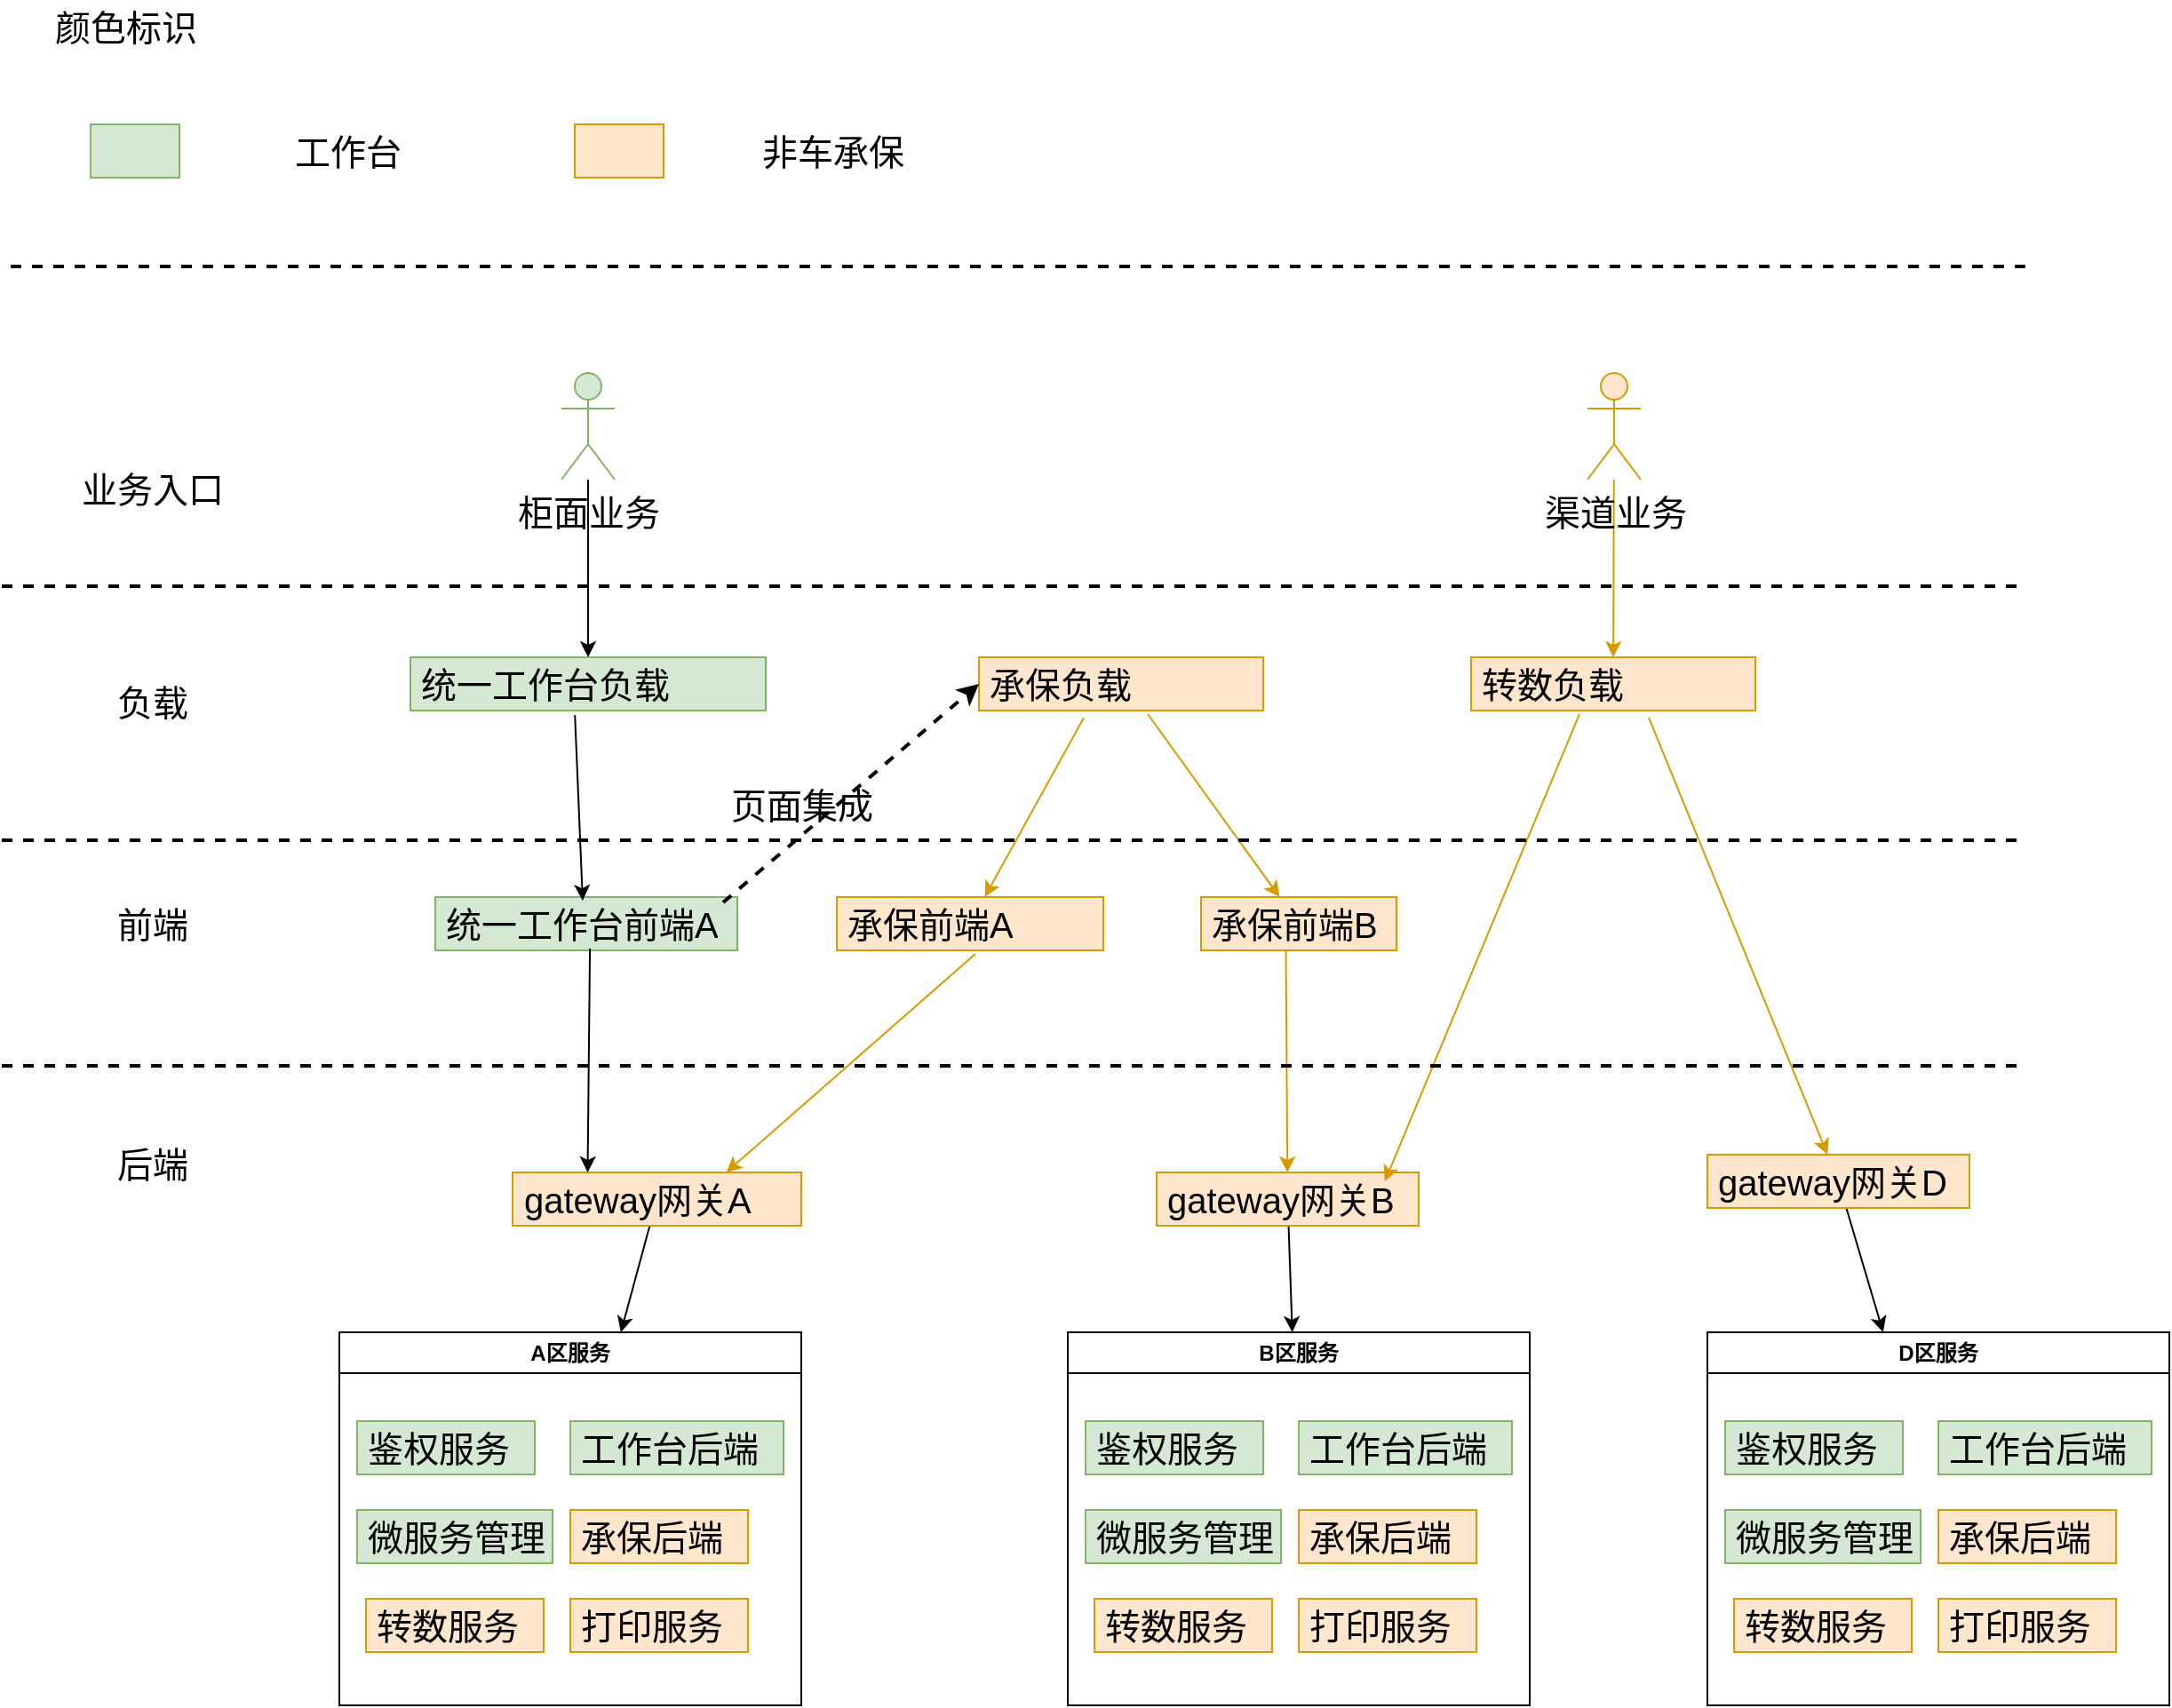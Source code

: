 <mxfile version="24.7.13" pages="6">
  <diagram name="第 1 页" id="eLbkbvb1n6lZxor_aUeG">
    <mxGraphModel dx="2195" dy="1959" grid="1" gridSize="10" guides="1" tooltips="1" connect="1" arrows="1" fold="1" page="1" pageScale="1" pageWidth="827" pageHeight="1169" math="0" shadow="0">
      <root>
        <mxCell id="0" />
        <mxCell id="1" parent="0" />
        <mxCell id="zzFww52JxvObhSJPxeZc-6" value="&lt;font style=&quot;font-size: 20px;&quot;&gt;统一工作台负载&lt;/font&gt;" style="text;strokeColor=#82b366;fillColor=#d5e8d4;align=left;verticalAlign=middle;spacingLeft=4;spacingRight=4;overflow=hidden;points=[[0,0.5],[1,0.5]];portConstraint=eastwest;rotatable=0;whiteSpace=wrap;html=1;" parent="1" vertex="1">
          <mxGeometry x="230" y="150" width="200" height="30" as="geometry" />
        </mxCell>
        <mxCell id="zzFww52JxvObhSJPxeZc-9" value="&lt;font style=&quot;font-size: 20px;&quot;&gt;统一工作台前端A&lt;/font&gt;" style="text;strokeColor=#82b366;fillColor=#d5e8d4;align=left;verticalAlign=middle;spacingLeft=4;spacingRight=4;overflow=hidden;points=[[0,0.5],[1,0.5]];portConstraint=eastwest;rotatable=0;whiteSpace=wrap;html=1;" parent="1" vertex="1">
          <mxGeometry x="244" y="285" width="170" height="30" as="geometry" />
        </mxCell>
        <mxCell id="zzFww52JxvObhSJPxeZc-14" value="" style="endArrow=classic;html=1;rounded=0;exitX=0.463;exitY=1.085;exitDx=0;exitDy=0;exitPerimeter=0;entryX=0.488;entryY=0.067;entryDx=0;entryDy=0;entryPerimeter=0;" parent="1" source="zzFww52JxvObhSJPxeZc-6" target="zzFww52JxvObhSJPxeZc-9" edge="1">
          <mxGeometry width="50" height="50" relative="1" as="geometry">
            <mxPoint x="255" y="260" as="sourcePoint" />
            <mxPoint x="315" y="280" as="targetPoint" />
          </mxGeometry>
        </mxCell>
        <mxCell id="zzFww52JxvObhSJPxeZc-15" value="&lt;font style=&quot;font-size: 20px;&quot;&gt;承保负载&lt;/font&gt;" style="text;strokeColor=#d79b00;fillColor=#ffe6cc;align=left;verticalAlign=middle;spacingLeft=4;spacingRight=4;overflow=hidden;points=[[0,0.5],[1,0.5]];portConstraint=eastwest;rotatable=0;whiteSpace=wrap;html=1;" parent="1" vertex="1">
          <mxGeometry x="550" y="150" width="160" height="30" as="geometry" />
        </mxCell>
        <mxCell id="zzFww52JxvObhSJPxeZc-16" value="&lt;font style=&quot;font-size: 20px;&quot;&gt;承保前端A&lt;/font&gt;" style="text;strokeColor=#d79b00;fillColor=#ffe6cc;align=left;verticalAlign=middle;spacingLeft=4;spacingRight=4;overflow=hidden;points=[[0,0.5],[1,0.5]];portConstraint=eastwest;rotatable=0;whiteSpace=wrap;html=1;" parent="1" vertex="1">
          <mxGeometry x="470" y="285" width="150" height="30" as="geometry" />
        </mxCell>
        <mxCell id="zzFww52JxvObhSJPxeZc-28" value="&lt;font style=&quot;font-size: 20px;&quot;&gt;承保前端B&lt;/font&gt;" style="text;strokeColor=#d79b00;fillColor=#ffe6cc;align=left;verticalAlign=middle;spacingLeft=4;spacingRight=4;overflow=hidden;points=[[0,0.5],[1,0.5]];portConstraint=eastwest;rotatable=0;whiteSpace=wrap;html=1;" parent="1" vertex="1">
          <mxGeometry x="675" y="285" width="110" height="30" as="geometry" />
        </mxCell>
        <mxCell id="YhqUZbHmCrir0P2Qtx8R-21" style="rounded=0;orthogonalLoop=1;jettySize=auto;html=1;" edge="1" parent="1" source="zzFww52JxvObhSJPxeZc-29" target="YhqUZbHmCrir0P2Qtx8R-5">
          <mxGeometry relative="1" as="geometry" />
        </mxCell>
        <mxCell id="zzFww52JxvObhSJPxeZc-29" value="&lt;font style=&quot;font-size: 20px;&quot;&gt;gateway网关A&lt;/font&gt;" style="text;strokeColor=#d79b00;fillColor=#ffe6cc;align=left;verticalAlign=middle;spacingLeft=4;spacingRight=4;overflow=hidden;points=[[0,0.5],[1,0.5]];portConstraint=eastwest;rotatable=0;whiteSpace=wrap;html=1;" parent="1" vertex="1">
          <mxGeometry x="287.5" y="440" width="162.5" height="30" as="geometry" />
        </mxCell>
        <mxCell id="YhqUZbHmCrir0P2Qtx8R-22" style="rounded=0;orthogonalLoop=1;jettySize=auto;html=1;" edge="1" parent="1" source="zzFww52JxvObhSJPxeZc-30" target="YhqUZbHmCrir0P2Qtx8R-7">
          <mxGeometry relative="1" as="geometry" />
        </mxCell>
        <mxCell id="zzFww52JxvObhSJPxeZc-30" value="&lt;font style=&quot;font-size: 20px;&quot;&gt;gateway网关B&lt;/font&gt;" style="text;strokeColor=#d79b00;fillColor=#ffe6cc;align=left;verticalAlign=middle;spacingLeft=4;spacingRight=4;overflow=hidden;points=[[0,0.5],[1,0.5]];portConstraint=eastwest;rotatable=0;whiteSpace=wrap;html=1;" parent="1" vertex="1">
          <mxGeometry x="650" y="440" width="147.5" height="30" as="geometry" />
        </mxCell>
        <mxCell id="zzFww52JxvObhSJPxeZc-34" value="" style="endArrow=classic;html=1;rounded=0;entryX=0.26;entryY=0;entryDx=0;entryDy=0;entryPerimeter=0;exitX=0.512;exitY=0.967;exitDx=0;exitDy=0;exitPerimeter=0;" parent="1" source="zzFww52JxvObhSJPxeZc-9" target="zzFww52JxvObhSJPxeZc-29" edge="1">
          <mxGeometry width="50" height="50" relative="1" as="geometry">
            <mxPoint x="295.0" y="298.6" as="sourcePoint" />
            <mxPoint x="554.55" y="315" as="targetPoint" />
          </mxGeometry>
        </mxCell>
        <mxCell id="zzFww52JxvObhSJPxeZc-35" value="" style="endArrow=classic;html=1;rounded=0;entryX=0.74;entryY=0;entryDx=0;entryDy=0;entryPerimeter=0;exitX=0.52;exitY=1.067;exitDx=0;exitDy=0;exitPerimeter=0;fillColor=#ffe6cc;strokeColor=#d79b00;" parent="1" source="zzFww52JxvObhSJPxeZc-16" target="zzFww52JxvObhSJPxeZc-29" edge="1">
          <mxGeometry width="50" height="50" relative="1" as="geometry">
            <mxPoint x="627.764" y="295" as="sourcePoint" />
            <mxPoint x="784.55" y="355" as="targetPoint" />
          </mxGeometry>
        </mxCell>
        <mxCell id="zzFww52JxvObhSJPxeZc-36" value="" style="endArrow=classic;html=1;rounded=0;exitX=0.434;exitY=0.982;exitDx=0;exitDy=0;exitPerimeter=0;fillColor=#ffe6cc;strokeColor=#d79b00;" parent="1" source="zzFww52JxvObhSJPxeZc-28" target="zzFww52JxvObhSJPxeZc-30" edge="1">
          <mxGeometry width="50" height="50" relative="1" as="geometry">
            <mxPoint x="653" y="435" as="sourcePoint" />
            <mxPoint x="823" y="405" as="targetPoint" />
          </mxGeometry>
        </mxCell>
        <mxCell id="-9IgAf5YJr9mfcpTOxvQ-3" value="" style="rounded=0;whiteSpace=wrap;html=1;fillColor=#d5e8d4;strokeColor=#82b366;" parent="1" vertex="1">
          <mxGeometry x="50" y="-150" width="50" height="30" as="geometry" />
        </mxCell>
        <mxCell id="-9IgAf5YJr9mfcpTOxvQ-4" value="&lt;font style=&quot;font-size: 20px;&quot;&gt;工作台&lt;/font&gt;" style="text;html=1;align=center;verticalAlign=middle;whiteSpace=wrap;rounded=0;" parent="1" vertex="1">
          <mxGeometry x="125" y="-150" width="140" height="30" as="geometry" />
        </mxCell>
        <mxCell id="-9IgAf5YJr9mfcpTOxvQ-7" value="" style="rounded=0;whiteSpace=wrap;html=1;fillColor=#ffe6cc;strokeColor=#d79b00;" parent="1" vertex="1">
          <mxGeometry x="322.5" y="-150" width="50" height="30" as="geometry" />
        </mxCell>
        <mxCell id="-9IgAf5YJr9mfcpTOxvQ-8" value="&lt;font style=&quot;font-size: 20px;&quot;&gt;非车承保&lt;/font&gt;" style="text;html=1;align=center;verticalAlign=middle;whiteSpace=wrap;rounded=0;" parent="1" vertex="1">
          <mxGeometry x="397.5" y="-150" width="140" height="30" as="geometry" />
        </mxCell>
        <mxCell id="-9IgAf5YJr9mfcpTOxvQ-9" value="" style="endArrow=none;dashed=1;html=1;rounded=0;strokeWidth=2;" parent="1" edge="1">
          <mxGeometry width="50" height="50" relative="1" as="geometry">
            <mxPoint x="5" y="-70" as="sourcePoint" />
            <mxPoint x="1140" y="-70" as="targetPoint" />
          </mxGeometry>
        </mxCell>
        <mxCell id="-9IgAf5YJr9mfcpTOxvQ-10" value="&lt;font style=&quot;font-size: 20px;&quot;&gt;颜色标识&lt;br&gt;&lt;/font&gt;" style="text;html=1;align=center;verticalAlign=middle;whiteSpace=wrap;rounded=0;" parent="1" vertex="1">
          <mxGeometry x="10" y="-220" width="120" height="30" as="geometry" />
        </mxCell>
        <mxCell id="_Mv-QMsfPdluF9xNzbTH-7" value="&lt;span style=&quot;font-size: 20px;&quot;&gt;转数负载&lt;/span&gt;" style="text;strokeColor=#d79b00;fillColor=#ffe6cc;align=left;verticalAlign=middle;spacingLeft=4;spacingRight=4;overflow=hidden;points=[[0,0.5],[1,0.5]];portConstraint=eastwest;rotatable=0;whiteSpace=wrap;html=1;" parent="1" vertex="1">
          <mxGeometry x="827" y="150" width="160" height="30" as="geometry" />
        </mxCell>
        <mxCell id="YhqUZbHmCrir0P2Qtx8R-23" style="rounded=0;orthogonalLoop=1;jettySize=auto;html=1;" edge="1" parent="1" source="_Mv-QMsfPdluF9xNzbTH-9" target="YhqUZbHmCrir0P2Qtx8R-14">
          <mxGeometry relative="1" as="geometry" />
        </mxCell>
        <mxCell id="_Mv-QMsfPdluF9xNzbTH-9" value="&lt;font style=&quot;font-size: 20px;&quot;&gt;gateway网关D&lt;/font&gt;" style="text;strokeColor=#d79b00;fillColor=#ffe6cc;align=left;verticalAlign=middle;spacingLeft=4;spacingRight=4;overflow=hidden;points=[[0,0.5],[1,0.5]];portConstraint=eastwest;rotatable=0;whiteSpace=wrap;html=1;" parent="1" vertex="1">
          <mxGeometry x="960" y="430" width="147.5" height="30" as="geometry" />
        </mxCell>
        <mxCell id="_Mv-QMsfPdluF9xNzbTH-10" value="" style="endArrow=classic;html=1;rounded=0;exitX=0.369;exitY=1.133;exitDx=0;exitDy=0;exitPerimeter=0;fillColor=#ffe6cc;strokeColor=#d79b00;" parent="1" source="zzFww52JxvObhSJPxeZc-15" target="zzFww52JxvObhSJPxeZc-16" edge="1">
          <mxGeometry width="50" height="50" relative="1" as="geometry">
            <mxPoint x="318" y="193" as="sourcePoint" />
            <mxPoint x="325" y="290" as="targetPoint" />
          </mxGeometry>
        </mxCell>
        <mxCell id="_Mv-QMsfPdluF9xNzbTH-11" value="" style="endArrow=classic;html=1;rounded=0;exitX=0.594;exitY=1.067;exitDx=0;exitDy=0;exitPerimeter=0;fillColor=#ffe6cc;strokeColor=#d79b00;" parent="1" source="zzFww52JxvObhSJPxeZc-15" target="zzFww52JxvObhSJPxeZc-28" edge="1">
          <mxGeometry width="50" height="50" relative="1" as="geometry">
            <mxPoint x="619" y="194" as="sourcePoint" />
            <mxPoint x="720" y="280" as="targetPoint" />
          </mxGeometry>
        </mxCell>
        <mxCell id="_Mv-QMsfPdluF9xNzbTH-12" value="" style="endArrow=classic;html=1;rounded=0;exitX=0.381;exitY=1.067;exitDx=0;exitDy=0;exitPerimeter=0;entryX=0.871;entryY=0.167;entryDx=0;entryDy=0;entryPerimeter=0;fillColor=#ffe6cc;strokeColor=#d79b00;" parent="1" source="_Mv-QMsfPdluF9xNzbTH-7" target="zzFww52JxvObhSJPxeZc-30" edge="1">
          <mxGeometry width="50" height="50" relative="1" as="geometry">
            <mxPoint x="170" y="510" as="sourcePoint" />
            <mxPoint x="220" y="460" as="targetPoint" />
          </mxGeometry>
        </mxCell>
        <mxCell id="_Mv-QMsfPdluF9xNzbTH-13" value="" style="endArrow=classic;html=1;rounded=0;exitX=0.625;exitY=1.133;exitDx=0;exitDy=0;exitPerimeter=0;fillColor=#ffe6cc;strokeColor=#d79b00;" parent="1" source="_Mv-QMsfPdluF9xNzbTH-7" target="_Mv-QMsfPdluF9xNzbTH-9" edge="1">
          <mxGeometry width="50" height="50" relative="1" as="geometry">
            <mxPoint x="898" y="182" as="sourcePoint" />
            <mxPoint x="791" y="400" as="targetPoint" />
          </mxGeometry>
        </mxCell>
        <mxCell id="_Mv-QMsfPdluF9xNzbTH-17" value="" style="endArrow=classic;html=1;rounded=0;dashed=1;strokeWidth=2;entryX=0;entryY=0.5;entryDx=0;entryDy=0;exitX=0.953;exitY=0.1;exitDx=0;exitDy=0;exitPerimeter=0;" parent="1" source="zzFww52JxvObhSJPxeZc-9" target="zzFww52JxvObhSJPxeZc-15" edge="1">
          <mxGeometry width="50" height="50" relative="1" as="geometry">
            <mxPoint x="410" y="280" as="sourcePoint" />
            <mxPoint x="520" y="170" as="targetPoint" />
          </mxGeometry>
        </mxCell>
        <mxCell id="_Mv-QMsfPdluF9xNzbTH-18" value="&lt;font style=&quot;font-size: 20px;&quot;&gt;页面集成&lt;/font&gt;" style="text;html=1;align=center;verticalAlign=middle;resizable=0;points=[];autosize=1;strokeColor=none;fillColor=none;" parent="1" vertex="1">
          <mxGeometry x="400" y="213" width="100" height="40" as="geometry" />
        </mxCell>
        <mxCell id="_Mv-QMsfPdluF9xNzbTH-24" value="" style="rounded=0;orthogonalLoop=1;jettySize=auto;html=1;strokeColor=none;" parent="1" source="_Mv-QMsfPdluF9xNzbTH-21" target="zzFww52JxvObhSJPxeZc-6" edge="1">
          <mxGeometry relative="1" as="geometry" />
        </mxCell>
        <mxCell id="_Mv-QMsfPdluF9xNzbTH-25" value="" style="rounded=0;orthogonalLoop=1;jettySize=auto;html=1;" parent="1" source="_Mv-QMsfPdluF9xNzbTH-21" target="zzFww52JxvObhSJPxeZc-6" edge="1">
          <mxGeometry relative="1" as="geometry" />
        </mxCell>
        <mxCell id="_Mv-QMsfPdluF9xNzbTH-21" value="&lt;font style=&quot;font-size: 20px;&quot;&gt;柜面业务&lt;/font&gt;" style="shape=umlActor;verticalLabelPosition=bottom;verticalAlign=top;html=1;outlineConnect=0;fillColor=#d5e8d4;strokeColor=#82b366;" parent="1" vertex="1">
          <mxGeometry x="315" y="-10" width="30" height="60" as="geometry" />
        </mxCell>
        <mxCell id="_Mv-QMsfPdluF9xNzbTH-30" value="" style="rounded=0;orthogonalLoop=1;jettySize=auto;html=1;fillColor=#ffe6cc;strokeColor=#d79b00;" parent="1" source="_Mv-QMsfPdluF9xNzbTH-29" target="_Mv-QMsfPdluF9xNzbTH-7" edge="1">
          <mxGeometry relative="1" as="geometry" />
        </mxCell>
        <mxCell id="_Mv-QMsfPdluF9xNzbTH-29" value="&lt;font style=&quot;font-size: 20px;&quot;&gt;渠道业务&lt;/font&gt;" style="shape=umlActor;verticalLabelPosition=bottom;verticalAlign=top;html=1;outlineConnect=0;fillColor=#ffe6cc;strokeColor=#d79b00;" parent="1" vertex="1">
          <mxGeometry x="892.5" y="-10" width="30" height="60" as="geometry" />
        </mxCell>
        <mxCell id="_Mv-QMsfPdluF9xNzbTH-32" value="" style="endArrow=none;dashed=1;html=1;rounded=0;strokeWidth=2;" parent="1" edge="1">
          <mxGeometry width="50" height="50" relative="1" as="geometry">
            <mxPoint y="110" as="sourcePoint" />
            <mxPoint x="1135" y="110" as="targetPoint" />
          </mxGeometry>
        </mxCell>
        <mxCell id="_Mv-QMsfPdluF9xNzbTH-33" value="" style="endArrow=none;dashed=1;html=1;rounded=0;strokeWidth=2;" parent="1" edge="1">
          <mxGeometry width="50" height="50" relative="1" as="geometry">
            <mxPoint y="253" as="sourcePoint" />
            <mxPoint x="1135" y="253" as="targetPoint" />
          </mxGeometry>
        </mxCell>
        <mxCell id="_Mv-QMsfPdluF9xNzbTH-34" value="" style="endArrow=none;dashed=1;html=1;rounded=0;strokeWidth=2;" parent="1" edge="1">
          <mxGeometry width="50" height="50" relative="1" as="geometry">
            <mxPoint y="380" as="sourcePoint" />
            <mxPoint x="1135" y="380" as="targetPoint" />
          </mxGeometry>
        </mxCell>
        <mxCell id="_Mv-QMsfPdluF9xNzbTH-35" value="&lt;font style=&quot;font-size: 20px;&quot;&gt;业务入口&lt;/font&gt;" style="text;html=1;align=center;verticalAlign=middle;whiteSpace=wrap;rounded=0;" parent="1" vertex="1">
          <mxGeometry x="30" y="40" width="110" height="30" as="geometry" />
        </mxCell>
        <mxCell id="_Mv-QMsfPdluF9xNzbTH-36" value="&lt;span style=&quot;font-size: 20px;&quot;&gt;负载&lt;/span&gt;" style="text;html=1;align=center;verticalAlign=middle;whiteSpace=wrap;rounded=0;" parent="1" vertex="1">
          <mxGeometry x="30" y="160" width="110" height="30" as="geometry" />
        </mxCell>
        <mxCell id="_Mv-QMsfPdluF9xNzbTH-37" value="&lt;font style=&quot;font-size: 20px;&quot;&gt;前端&lt;/font&gt;" style="text;html=1;align=center;verticalAlign=middle;whiteSpace=wrap;rounded=0;" parent="1" vertex="1">
          <mxGeometry x="30" y="285" width="110" height="30" as="geometry" />
        </mxCell>
        <mxCell id="_Mv-QMsfPdluF9xNzbTH-38" value="&lt;font style=&quot;font-size: 20px;&quot;&gt;后端&lt;/font&gt;" style="text;html=1;align=center;verticalAlign=middle;whiteSpace=wrap;rounded=0;" parent="1" vertex="1">
          <mxGeometry x="30" y="420" width="110" height="30" as="geometry" />
        </mxCell>
        <mxCell id="YhqUZbHmCrir0P2Qtx8R-5" value="A区服务" style="swimlane;whiteSpace=wrap;html=1;" vertex="1" parent="1">
          <mxGeometry x="190" y="530" width="260" height="210" as="geometry" />
        </mxCell>
        <mxCell id="v2bsyITj-RXW0cMdjyZ3-2" value="&lt;font style=&quot;font-size: 20px;&quot;&gt;鉴权服务&lt;br&gt;&lt;/font&gt;" style="text;strokeColor=#82b366;fillColor=#d5e8d4;align=left;verticalAlign=middle;spacingLeft=4;spacingRight=4;overflow=hidden;points=[[0,0.5],[1,0.5]];portConstraint=eastwest;rotatable=0;whiteSpace=wrap;html=1;" vertex="1" parent="YhqUZbHmCrir0P2Qtx8R-5">
          <mxGeometry x="10" y="50" width="100" height="30" as="geometry" />
        </mxCell>
        <mxCell id="v2bsyITj-RXW0cMdjyZ3-3" value="&lt;font style=&quot;font-size: 20px;&quot;&gt;工作台后端&lt;/font&gt;" style="text;strokeColor=#82b366;fillColor=#d5e8d4;align=left;verticalAlign=middle;spacingLeft=4;spacingRight=4;overflow=hidden;points=[[0,0.5],[1,0.5]];portConstraint=eastwest;rotatable=0;whiteSpace=wrap;html=1;" vertex="1" parent="YhqUZbHmCrir0P2Qtx8R-5">
          <mxGeometry x="130" y="50" width="120" height="30" as="geometry" />
        </mxCell>
        <mxCell id="v2bsyITj-RXW0cMdjyZ3-4" value="&lt;font style=&quot;font-size: 20px;&quot;&gt;微服务管理&lt;br&gt;&lt;/font&gt;" style="text;strokeColor=#82b366;fillColor=#d5e8d4;align=left;verticalAlign=middle;spacingLeft=4;spacingRight=4;overflow=hidden;points=[[0,0.5],[1,0.5]];portConstraint=eastwest;rotatable=0;whiteSpace=wrap;html=1;" vertex="1" parent="YhqUZbHmCrir0P2Qtx8R-5">
          <mxGeometry x="10" y="100" width="110" height="30" as="geometry" />
        </mxCell>
        <mxCell id="iz8ya8l40nEA6bD37sQJ-1" value="&lt;font style=&quot;font-size: 20px;&quot;&gt;承保后端&lt;/font&gt;" style="text;strokeColor=#d79b00;fillColor=#ffe6cc;align=left;verticalAlign=middle;spacingLeft=4;spacingRight=4;overflow=hidden;points=[[0,0.5],[1,0.5]];portConstraint=eastwest;rotatable=0;whiteSpace=wrap;html=1;" vertex="1" parent="YhqUZbHmCrir0P2Qtx8R-5">
          <mxGeometry x="130" y="100" width="100" height="30" as="geometry" />
        </mxCell>
        <mxCell id="iz8ya8l40nEA6bD37sQJ-2" value="&lt;font style=&quot;font-size: 20px;&quot;&gt;转数服务&lt;br&gt;&lt;/font&gt;" style="text;strokeColor=#d79b00;fillColor=#ffe6cc;align=left;verticalAlign=middle;spacingLeft=4;spacingRight=4;overflow=hidden;points=[[0,0.5],[1,0.5]];portConstraint=eastwest;rotatable=0;whiteSpace=wrap;html=1;" vertex="1" parent="YhqUZbHmCrir0P2Qtx8R-5">
          <mxGeometry x="15" y="150" width="100" height="30" as="geometry" />
        </mxCell>
        <mxCell id="iz8ya8l40nEA6bD37sQJ-3" value="&lt;font style=&quot;font-size: 20px;&quot;&gt;打印服务&lt;/font&gt;" style="text;strokeColor=#d79b00;fillColor=#ffe6cc;align=left;verticalAlign=middle;spacingLeft=4;spacingRight=4;overflow=hidden;points=[[0,0.5],[1,0.5]];portConstraint=eastwest;rotatable=0;whiteSpace=wrap;html=1;" vertex="1" parent="YhqUZbHmCrir0P2Qtx8R-5">
          <mxGeometry x="130" y="150" width="100" height="30" as="geometry" />
        </mxCell>
        <mxCell id="YhqUZbHmCrir0P2Qtx8R-7" value="B区服务" style="swimlane;whiteSpace=wrap;html=1;" vertex="1" parent="1">
          <mxGeometry x="600" y="530" width="260" height="210" as="geometry" />
        </mxCell>
        <mxCell id="YhqUZbHmCrir0P2Qtx8R-8" value="&lt;font style=&quot;font-size: 20px;&quot;&gt;鉴权服务&lt;br&gt;&lt;/font&gt;" style="text;strokeColor=#82b366;fillColor=#d5e8d4;align=left;verticalAlign=middle;spacingLeft=4;spacingRight=4;overflow=hidden;points=[[0,0.5],[1,0.5]];portConstraint=eastwest;rotatable=0;whiteSpace=wrap;html=1;" vertex="1" parent="YhqUZbHmCrir0P2Qtx8R-7">
          <mxGeometry x="10" y="50" width="100" height="30" as="geometry" />
        </mxCell>
        <mxCell id="YhqUZbHmCrir0P2Qtx8R-9" value="&lt;font style=&quot;font-size: 20px;&quot;&gt;工作台后端&lt;/font&gt;" style="text;strokeColor=#82b366;fillColor=#d5e8d4;align=left;verticalAlign=middle;spacingLeft=4;spacingRight=4;overflow=hidden;points=[[0,0.5],[1,0.5]];portConstraint=eastwest;rotatable=0;whiteSpace=wrap;html=1;" vertex="1" parent="YhqUZbHmCrir0P2Qtx8R-7">
          <mxGeometry x="130" y="50" width="120" height="30" as="geometry" />
        </mxCell>
        <mxCell id="YhqUZbHmCrir0P2Qtx8R-10" value="&lt;font style=&quot;font-size: 20px;&quot;&gt;微服务管理&lt;br&gt;&lt;/font&gt;" style="text;strokeColor=#82b366;fillColor=#d5e8d4;align=left;verticalAlign=middle;spacingLeft=4;spacingRight=4;overflow=hidden;points=[[0,0.5],[1,0.5]];portConstraint=eastwest;rotatable=0;whiteSpace=wrap;html=1;" vertex="1" parent="YhqUZbHmCrir0P2Qtx8R-7">
          <mxGeometry x="10" y="100" width="110" height="30" as="geometry" />
        </mxCell>
        <mxCell id="YhqUZbHmCrir0P2Qtx8R-11" value="&lt;font style=&quot;font-size: 20px;&quot;&gt;承保后端&lt;/font&gt;" style="text;strokeColor=#d79b00;fillColor=#ffe6cc;align=left;verticalAlign=middle;spacingLeft=4;spacingRight=4;overflow=hidden;points=[[0,0.5],[1,0.5]];portConstraint=eastwest;rotatable=0;whiteSpace=wrap;html=1;" vertex="1" parent="YhqUZbHmCrir0P2Qtx8R-7">
          <mxGeometry x="130" y="100" width="100" height="30" as="geometry" />
        </mxCell>
        <mxCell id="YhqUZbHmCrir0P2Qtx8R-12" value="&lt;font style=&quot;font-size: 20px;&quot;&gt;转数服务&lt;br&gt;&lt;/font&gt;" style="text;strokeColor=#d79b00;fillColor=#ffe6cc;align=left;verticalAlign=middle;spacingLeft=4;spacingRight=4;overflow=hidden;points=[[0,0.5],[1,0.5]];portConstraint=eastwest;rotatable=0;whiteSpace=wrap;html=1;" vertex="1" parent="YhqUZbHmCrir0P2Qtx8R-7">
          <mxGeometry x="15" y="150" width="100" height="30" as="geometry" />
        </mxCell>
        <mxCell id="YhqUZbHmCrir0P2Qtx8R-13" value="&lt;font style=&quot;font-size: 20px;&quot;&gt;打印服务&lt;/font&gt;" style="text;strokeColor=#d79b00;fillColor=#ffe6cc;align=left;verticalAlign=middle;spacingLeft=4;spacingRight=4;overflow=hidden;points=[[0,0.5],[1,0.5]];portConstraint=eastwest;rotatable=0;whiteSpace=wrap;html=1;" vertex="1" parent="YhqUZbHmCrir0P2Qtx8R-7">
          <mxGeometry x="130" y="150" width="100" height="30" as="geometry" />
        </mxCell>
        <mxCell id="YhqUZbHmCrir0P2Qtx8R-14" value="D区服务" style="swimlane;whiteSpace=wrap;html=1;" vertex="1" parent="1">
          <mxGeometry x="960" y="530" width="260" height="210" as="geometry" />
        </mxCell>
        <mxCell id="YhqUZbHmCrir0P2Qtx8R-15" value="&lt;font style=&quot;font-size: 20px;&quot;&gt;鉴权服务&lt;br&gt;&lt;/font&gt;" style="text;strokeColor=#82b366;fillColor=#d5e8d4;align=left;verticalAlign=middle;spacingLeft=4;spacingRight=4;overflow=hidden;points=[[0,0.5],[1,0.5]];portConstraint=eastwest;rotatable=0;whiteSpace=wrap;html=1;" vertex="1" parent="YhqUZbHmCrir0P2Qtx8R-14">
          <mxGeometry x="10" y="50" width="100" height="30" as="geometry" />
        </mxCell>
        <mxCell id="YhqUZbHmCrir0P2Qtx8R-16" value="&lt;font style=&quot;font-size: 20px;&quot;&gt;工作台后端&lt;/font&gt;" style="text;strokeColor=#82b366;fillColor=#d5e8d4;align=left;verticalAlign=middle;spacingLeft=4;spacingRight=4;overflow=hidden;points=[[0,0.5],[1,0.5]];portConstraint=eastwest;rotatable=0;whiteSpace=wrap;html=1;" vertex="1" parent="YhqUZbHmCrir0P2Qtx8R-14">
          <mxGeometry x="130" y="50" width="120" height="30" as="geometry" />
        </mxCell>
        <mxCell id="YhqUZbHmCrir0P2Qtx8R-17" value="&lt;font style=&quot;font-size: 20px;&quot;&gt;微服务管理&lt;br&gt;&lt;/font&gt;" style="text;strokeColor=#82b366;fillColor=#d5e8d4;align=left;verticalAlign=middle;spacingLeft=4;spacingRight=4;overflow=hidden;points=[[0,0.5],[1,0.5]];portConstraint=eastwest;rotatable=0;whiteSpace=wrap;html=1;" vertex="1" parent="YhqUZbHmCrir0P2Qtx8R-14">
          <mxGeometry x="10" y="100" width="110" height="30" as="geometry" />
        </mxCell>
        <mxCell id="YhqUZbHmCrir0P2Qtx8R-18" value="&lt;font style=&quot;font-size: 20px;&quot;&gt;承保后端&lt;/font&gt;" style="text;strokeColor=#d79b00;fillColor=#ffe6cc;align=left;verticalAlign=middle;spacingLeft=4;spacingRight=4;overflow=hidden;points=[[0,0.5],[1,0.5]];portConstraint=eastwest;rotatable=0;whiteSpace=wrap;html=1;" vertex="1" parent="YhqUZbHmCrir0P2Qtx8R-14">
          <mxGeometry x="130" y="100" width="100" height="30" as="geometry" />
        </mxCell>
        <mxCell id="YhqUZbHmCrir0P2Qtx8R-19" value="&lt;font style=&quot;font-size: 20px;&quot;&gt;转数服务&lt;br&gt;&lt;/font&gt;" style="text;strokeColor=#d79b00;fillColor=#ffe6cc;align=left;verticalAlign=middle;spacingLeft=4;spacingRight=4;overflow=hidden;points=[[0,0.5],[1,0.5]];portConstraint=eastwest;rotatable=0;whiteSpace=wrap;html=1;" vertex="1" parent="YhqUZbHmCrir0P2Qtx8R-14">
          <mxGeometry x="15" y="150" width="100" height="30" as="geometry" />
        </mxCell>
        <mxCell id="YhqUZbHmCrir0P2Qtx8R-20" value="&lt;font style=&quot;font-size: 20px;&quot;&gt;打印服务&lt;/font&gt;" style="text;strokeColor=#d79b00;fillColor=#ffe6cc;align=left;verticalAlign=middle;spacingLeft=4;spacingRight=4;overflow=hidden;points=[[0,0.5],[1,0.5]];portConstraint=eastwest;rotatable=0;whiteSpace=wrap;html=1;" vertex="1" parent="YhqUZbHmCrir0P2Qtx8R-14">
          <mxGeometry x="130" y="150" width="100" height="30" as="geometry" />
        </mxCell>
      </root>
    </mxGraphModel>
  </diagram>
  <diagram name="第 1 页 的副本" id="xvPf5E8jtC9SczR2i2b-">
    <mxGraphModel dx="2195" dy="1959" grid="1" gridSize="10" guides="1" tooltips="1" connect="1" arrows="1" fold="1" page="1" pageScale="1" pageWidth="827" pageHeight="1169" math="0" shadow="0">
      <root>
        <mxCell id="zqpwVvG3D1p32dAbVSsH-0" />
        <mxCell id="zqpwVvG3D1p32dAbVSsH-1" parent="zqpwVvG3D1p32dAbVSsH-0" />
        <mxCell id="zqpwVvG3D1p32dAbVSsH-2" value="&lt;font style=&quot;font-size: 20px;&quot;&gt;统一工作台负载&lt;/font&gt;" style="text;strokeColor=#82b366;fillColor=#d5e8d4;align=left;verticalAlign=middle;spacingLeft=4;spacingRight=4;overflow=hidden;points=[[0,0.5],[1,0.5]];portConstraint=eastwest;rotatable=0;whiteSpace=wrap;html=1;" vertex="1" parent="zqpwVvG3D1p32dAbVSsH-1">
          <mxGeometry x="180" y="160" width="200" height="30" as="geometry" />
        </mxCell>
        <mxCell id="EPb-S06rSrjNzR7FO8n2-6" style="rounded=0;orthogonalLoop=1;jettySize=auto;html=1;entryX=0;entryY=0.5;entryDx=0;entryDy=0;" edge="1" parent="zqpwVvG3D1p32dAbVSsH-1" source="zqpwVvG3D1p32dAbVSsH-3" target="zqpwVvG3D1p32dAbVSsH-5">
          <mxGeometry relative="1" as="geometry" />
        </mxCell>
        <mxCell id="EPb-S06rSrjNzR7FO8n2-8" value="&lt;font style=&quot;font-size: 20px;&quot;&gt;页面集成&lt;/font&gt;" style="edgeLabel;html=1;align=center;verticalAlign=middle;resizable=0;points=[];" vertex="1" connectable="0" parent="EPb-S06rSrjNzR7FO8n2-6">
          <mxGeometry x="-0.255" relative="1" as="geometry">
            <mxPoint as="offset" />
          </mxGeometry>
        </mxCell>
        <mxCell id="zqpwVvG3D1p32dAbVSsH-3" value="&lt;font style=&quot;font-size: 20px;&quot;&gt;统一工作台前端&lt;/font&gt;" style="text;strokeColor=#82b366;fillColor=#d5e8d4;align=left;verticalAlign=middle;spacingLeft=4;spacingRight=4;overflow=hidden;points=[[0,0.5],[1,0.5]];portConstraint=eastwest;rotatable=0;whiteSpace=wrap;html=1;" vertex="1" parent="zqpwVvG3D1p32dAbVSsH-1">
          <mxGeometry x="191.25" y="325" width="170" height="30" as="geometry" />
        </mxCell>
        <mxCell id="zqpwVvG3D1p32dAbVSsH-4" value="" style="endArrow=classic;html=1;rounded=0;exitX=0.463;exitY=1.085;exitDx=0;exitDy=0;exitPerimeter=0;entryX=0.488;entryY=0.067;entryDx=0;entryDy=0;entryPerimeter=0;" edge="1" parent="zqpwVvG3D1p32dAbVSsH-1" source="zqpwVvG3D1p32dAbVSsH-2" target="zqpwVvG3D1p32dAbVSsH-3">
          <mxGeometry width="50" height="50" relative="1" as="geometry">
            <mxPoint x="205" y="270" as="sourcePoint" />
            <mxPoint x="265" y="290" as="targetPoint" />
          </mxGeometry>
        </mxCell>
        <mxCell id="zqpwVvG3D1p32dAbVSsH-5" value="&lt;font style=&quot;font-size: 20px;&quot;&gt;承保负载&lt;/font&gt;" style="text;strokeColor=#d79b00;fillColor=#ffe6cc;align=left;verticalAlign=middle;spacingLeft=4;spacingRight=4;overflow=hidden;points=[[0,0.5],[1,0.5]];portConstraint=eastwest;rotatable=0;whiteSpace=wrap;html=1;" vertex="1" parent="zqpwVvG3D1p32dAbVSsH-1">
          <mxGeometry x="627.5" y="160" width="160" height="30" as="geometry" />
        </mxCell>
        <mxCell id="zqpwVvG3D1p32dAbVSsH-6" value="&lt;font style=&quot;font-size: 20px;&quot;&gt;承保前端A&lt;/font&gt;" style="text;strokeColor=#d79b00;fillColor=#ffe6cc;align=left;verticalAlign=middle;spacingLeft=4;spacingRight=4;overflow=hidden;points=[[0,0.5],[1,0.5]];portConstraint=eastwest;rotatable=0;whiteSpace=wrap;html=1;" vertex="1" parent="zqpwVvG3D1p32dAbVSsH-1">
          <mxGeometry x="541.25" y="295" width="150" height="30" as="geometry" />
        </mxCell>
        <mxCell id="zqpwVvG3D1p32dAbVSsH-7" value="&lt;font style=&quot;font-size: 20px;&quot;&gt;承保前端B&lt;/font&gt;" style="text;strokeColor=#d79b00;fillColor=#ffe6cc;align=left;verticalAlign=middle;spacingLeft=4;spacingRight=4;overflow=hidden;points=[[0,0.5],[1,0.5]];portConstraint=eastwest;rotatable=0;whiteSpace=wrap;html=1;" vertex="1" parent="zqpwVvG3D1p32dAbVSsH-1">
          <mxGeometry x="752.5" y="295" width="110" height="30" as="geometry" />
        </mxCell>
        <mxCell id="sayHJ7OFwnno_7317D0G-1" style="rounded=0;orthogonalLoop=1;jettySize=auto;html=1;" edge="1" parent="zqpwVvG3D1p32dAbVSsH-1" source="zqpwVvG3D1p32dAbVSsH-8" target="sayHJ7OFwnno_7317D0G-0">
          <mxGeometry relative="1" as="geometry" />
        </mxCell>
        <mxCell id="zqpwVvG3D1p32dAbVSsH-8" value="&lt;font style=&quot;font-size: 20px;&quot;&gt;工作台gateway网关&lt;/font&gt;" style="text;strokeColor=#82b366;fillColor=#d5e8d4;align=left;verticalAlign=middle;spacingLeft=4;spacingRight=4;overflow=hidden;points=[[0,0.5],[1,0.5]];portConstraint=eastwest;rotatable=0;whiteSpace=wrap;html=1;" vertex="1" parent="zqpwVvG3D1p32dAbVSsH-1">
          <mxGeometry x="180" y="440" width="192.5" height="30" as="geometry" />
        </mxCell>
        <mxCell id="sayHJ7OFwnno_7317D0G-15" style="rounded=0;orthogonalLoop=1;jettySize=auto;html=1;" edge="1" parent="zqpwVvG3D1p32dAbVSsH-1" source="zqpwVvG3D1p32dAbVSsH-9" target="sayHJ7OFwnno_7317D0G-6">
          <mxGeometry relative="1" as="geometry" />
        </mxCell>
        <mxCell id="zqpwVvG3D1p32dAbVSsH-9" value="&lt;font style=&quot;font-size: 20px;&quot;&gt;gateway网关B&lt;/font&gt;" style="text;strokeColor=#d79b00;fillColor=#ffe6cc;align=left;verticalAlign=middle;spacingLeft=4;spacingRight=4;overflow=hidden;points=[[0,0.5],[1,0.5]];portConstraint=eastwest;rotatable=0;whiteSpace=wrap;html=1;" vertex="1" parent="zqpwVvG3D1p32dAbVSsH-1">
          <mxGeometry x="757" y="440" width="147.5" height="30" as="geometry" />
        </mxCell>
        <mxCell id="zqpwVvG3D1p32dAbVSsH-10" value="" style="endArrow=classic;html=1;rounded=0;exitX=0.512;exitY=0.967;exitDx=0;exitDy=0;exitPerimeter=0;" edge="1" parent="zqpwVvG3D1p32dAbVSsH-1" source="zqpwVvG3D1p32dAbVSsH-3" target="zqpwVvG3D1p32dAbVSsH-8">
          <mxGeometry width="50" height="50" relative="1" as="geometry">
            <mxPoint x="245.0" y="308.6" as="sourcePoint" />
            <mxPoint x="504.55" y="325" as="targetPoint" />
          </mxGeometry>
        </mxCell>
        <mxCell id="zqpwVvG3D1p32dAbVSsH-12" value="" style="endArrow=classic;html=1;rounded=0;exitX=0.434;exitY=0.982;exitDx=0;exitDy=0;exitPerimeter=0;entryX=0.319;entryY=0.1;entryDx=0;entryDy=0;entryPerimeter=0;fillColor=#ffe6cc;strokeColor=#d79b00;" edge="1" parent="zqpwVvG3D1p32dAbVSsH-1" source="zqpwVvG3D1p32dAbVSsH-7" target="zqpwVvG3D1p32dAbVSsH-9">
          <mxGeometry width="50" height="50" relative="1" as="geometry">
            <mxPoint x="730.5" y="445" as="sourcePoint" />
            <mxPoint x="900.5" y="415" as="targetPoint" />
          </mxGeometry>
        </mxCell>
        <mxCell id="zqpwVvG3D1p32dAbVSsH-13" value="" style="rounded=0;whiteSpace=wrap;html=1;fillColor=#d5e8d4;strokeColor=#82b366;" vertex="1" parent="zqpwVvG3D1p32dAbVSsH-1">
          <mxGeometry x="50" y="-150" width="50" height="30" as="geometry" />
        </mxCell>
        <mxCell id="zqpwVvG3D1p32dAbVSsH-14" value="&lt;font style=&quot;font-size: 20px;&quot;&gt;工作台&lt;/font&gt;" style="text;html=1;align=center;verticalAlign=middle;whiteSpace=wrap;rounded=0;" vertex="1" parent="zqpwVvG3D1p32dAbVSsH-1">
          <mxGeometry x="125" y="-150" width="140" height="30" as="geometry" />
        </mxCell>
        <mxCell id="zqpwVvG3D1p32dAbVSsH-17" value="" style="rounded=0;whiteSpace=wrap;html=1;fillColor=#ffe6cc;strokeColor=#d79b00;" vertex="1" parent="zqpwVvG3D1p32dAbVSsH-1">
          <mxGeometry x="322.5" y="-150" width="50" height="30" as="geometry" />
        </mxCell>
        <mxCell id="zqpwVvG3D1p32dAbVSsH-18" value="&lt;font style=&quot;font-size: 20px;&quot;&gt;承保&lt;br&gt;&lt;/font&gt;" style="text;html=1;align=center;verticalAlign=middle;whiteSpace=wrap;rounded=0;" vertex="1" parent="zqpwVvG3D1p32dAbVSsH-1">
          <mxGeometry x="397.5" y="-150" width="140" height="30" as="geometry" />
        </mxCell>
        <mxCell id="zqpwVvG3D1p32dAbVSsH-19" value="" style="endArrow=none;dashed=1;html=1;rounded=0;strokeWidth=2;" edge="1" parent="zqpwVvG3D1p32dAbVSsH-1">
          <mxGeometry width="50" height="50" relative="1" as="geometry">
            <mxPoint x="5" y="-70" as="sourcePoint" />
            <mxPoint x="1140" y="-70" as="targetPoint" />
          </mxGeometry>
        </mxCell>
        <mxCell id="zqpwVvG3D1p32dAbVSsH-20" value="&lt;font style=&quot;font-size: 20px;&quot;&gt;颜色标识&lt;br&gt;&lt;/font&gt;" style="text;html=1;align=center;verticalAlign=middle;whiteSpace=wrap;rounded=0;" vertex="1" parent="zqpwVvG3D1p32dAbVSsH-1">
          <mxGeometry x="10" y="-220" width="120" height="30" as="geometry" />
        </mxCell>
        <mxCell id="zqpwVvG3D1p32dAbVSsH-21" value="&lt;span style=&quot;font-size: 20px;&quot;&gt;转数负载&lt;/span&gt;" style="text;strokeColor=#d79b00;fillColor=#ffe6cc;align=left;verticalAlign=middle;spacingLeft=4;spacingRight=4;overflow=hidden;points=[[0,0.5],[1,0.5]];portConstraint=eastwest;rotatable=0;whiteSpace=wrap;html=1;" vertex="1" parent="zqpwVvG3D1p32dAbVSsH-1">
          <mxGeometry x="904.5" y="160" width="160" height="30" as="geometry" />
        </mxCell>
        <mxCell id="sayHJ7OFwnno_7317D0G-16" style="rounded=0;orthogonalLoop=1;jettySize=auto;html=1;" edge="1" parent="zqpwVvG3D1p32dAbVSsH-1" source="zqpwVvG3D1p32dAbVSsH-22" target="sayHJ7OFwnno_7317D0G-10">
          <mxGeometry relative="1" as="geometry" />
        </mxCell>
        <mxCell id="zqpwVvG3D1p32dAbVSsH-22" value="&lt;font style=&quot;font-size: 20px;&quot;&gt;gateway网关D&lt;/font&gt;" style="text;strokeColor=#d79b00;fillColor=#ffe6cc;align=left;verticalAlign=middle;spacingLeft=4;spacingRight=4;overflow=hidden;points=[[0,0.5],[1,0.5]];portConstraint=eastwest;rotatable=0;whiteSpace=wrap;html=1;" vertex="1" parent="zqpwVvG3D1p32dAbVSsH-1">
          <mxGeometry x="999.5" y="440" width="147.5" height="30" as="geometry" />
        </mxCell>
        <mxCell id="zqpwVvG3D1p32dAbVSsH-23" value="" style="endArrow=classic;html=1;rounded=0;exitX=0.369;exitY=1.133;exitDx=0;exitDy=0;exitPerimeter=0;fillColor=#ffe6cc;strokeColor=#d79b00;" edge="1" parent="zqpwVvG3D1p32dAbVSsH-1" source="zqpwVvG3D1p32dAbVSsH-5" target="zqpwVvG3D1p32dAbVSsH-6">
          <mxGeometry width="50" height="50" relative="1" as="geometry">
            <mxPoint x="395.5" y="203" as="sourcePoint" />
            <mxPoint x="402.5" y="300" as="targetPoint" />
          </mxGeometry>
        </mxCell>
        <mxCell id="zqpwVvG3D1p32dAbVSsH-24" value="" style="endArrow=classic;html=1;rounded=0;exitX=0.594;exitY=1.067;exitDx=0;exitDy=0;exitPerimeter=0;fillColor=#ffe6cc;strokeColor=#d79b00;" edge="1" parent="zqpwVvG3D1p32dAbVSsH-1" source="zqpwVvG3D1p32dAbVSsH-5" target="zqpwVvG3D1p32dAbVSsH-7">
          <mxGeometry width="50" height="50" relative="1" as="geometry">
            <mxPoint x="696.5" y="204" as="sourcePoint" />
            <mxPoint x="797.5" y="290" as="targetPoint" />
          </mxGeometry>
        </mxCell>
        <mxCell id="zqpwVvG3D1p32dAbVSsH-25" value="" style="endArrow=classic;html=1;rounded=0;exitX=0.381;exitY=1.067;exitDx=0;exitDy=0;exitPerimeter=0;entryX=0.753;entryY=0;entryDx=0;entryDy=0;entryPerimeter=0;fillColor=#ffe6cc;strokeColor=#d79b00;" edge="1" parent="zqpwVvG3D1p32dAbVSsH-1" source="zqpwVvG3D1p32dAbVSsH-21" target="zqpwVvG3D1p32dAbVSsH-9">
          <mxGeometry width="50" height="50" relative="1" as="geometry">
            <mxPoint x="247.5" y="520" as="sourcePoint" />
            <mxPoint x="297.5" y="470" as="targetPoint" />
          </mxGeometry>
        </mxCell>
        <mxCell id="zqpwVvG3D1p32dAbVSsH-26" value="" style="endArrow=classic;html=1;rounded=0;exitX=0.625;exitY=1.133;exitDx=0;exitDy=0;exitPerimeter=0;fillColor=#ffe6cc;strokeColor=#d79b00;" edge="1" parent="zqpwVvG3D1p32dAbVSsH-1" source="zqpwVvG3D1p32dAbVSsH-21" target="zqpwVvG3D1p32dAbVSsH-22">
          <mxGeometry width="50" height="50" relative="1" as="geometry">
            <mxPoint x="975.5" y="192" as="sourcePoint" />
            <mxPoint x="868.5" y="410" as="targetPoint" />
          </mxGeometry>
        </mxCell>
        <mxCell id="zqpwVvG3D1p32dAbVSsH-31" value="" style="rounded=0;orthogonalLoop=1;jettySize=auto;html=1;strokeColor=none;" edge="1" parent="zqpwVvG3D1p32dAbVSsH-1" source="zqpwVvG3D1p32dAbVSsH-33" target="zqpwVvG3D1p32dAbVSsH-2">
          <mxGeometry relative="1" as="geometry" />
        </mxCell>
        <mxCell id="zqpwVvG3D1p32dAbVSsH-32" value="" style="rounded=0;orthogonalLoop=1;jettySize=auto;html=1;" edge="1" parent="zqpwVvG3D1p32dAbVSsH-1" source="zqpwVvG3D1p32dAbVSsH-33" target="zqpwVvG3D1p32dAbVSsH-2">
          <mxGeometry relative="1" as="geometry" />
        </mxCell>
        <mxCell id="zqpwVvG3D1p32dAbVSsH-33" value="&lt;font style=&quot;font-size: 20px;&quot;&gt;柜面业务&lt;/font&gt;" style="shape=umlActor;verticalLabelPosition=bottom;verticalAlign=top;html=1;outlineConnect=0;fillColor=#f5f5f5;fontColor=#333333;strokeColor=#666666;" vertex="1" parent="zqpwVvG3D1p32dAbVSsH-1">
          <mxGeometry x="265" width="30" height="60" as="geometry" />
        </mxCell>
        <mxCell id="zqpwVvG3D1p32dAbVSsH-34" value="" style="rounded=0;orthogonalLoop=1;jettySize=auto;html=1;fillColor=#ffe6cc;strokeColor=#d79b00;" edge="1" parent="zqpwVvG3D1p32dAbVSsH-1" target="zqpwVvG3D1p32dAbVSsH-21">
          <mxGeometry relative="1" as="geometry">
            <mxPoint x="984.897" y="60" as="sourcePoint" />
          </mxGeometry>
        </mxCell>
        <mxCell id="zqpwVvG3D1p32dAbVSsH-35" value="&lt;font style=&quot;font-size: 20px;&quot;&gt;渠道业务&lt;/font&gt;" style="shape=umlActor;verticalLabelPosition=bottom;verticalAlign=top;html=1;outlineConnect=0;fillColor=#ffe6cc;strokeColor=#d79b00;" vertex="1" parent="zqpwVvG3D1p32dAbVSsH-1">
          <mxGeometry x="969.5" y="-10" width="30" height="60" as="geometry" />
        </mxCell>
        <mxCell id="zqpwVvG3D1p32dAbVSsH-36" value="" style="endArrow=none;dashed=1;html=1;rounded=0;strokeWidth=2;" edge="1" parent="zqpwVvG3D1p32dAbVSsH-1">
          <mxGeometry width="50" height="50" relative="1" as="geometry">
            <mxPoint y="110" as="sourcePoint" />
            <mxPoint x="1135" y="110" as="targetPoint" />
          </mxGeometry>
        </mxCell>
        <mxCell id="zqpwVvG3D1p32dAbVSsH-37" value="" style="endArrow=none;dashed=1;html=1;rounded=0;strokeWidth=2;" edge="1" parent="zqpwVvG3D1p32dAbVSsH-1">
          <mxGeometry width="50" height="50" relative="1" as="geometry">
            <mxPoint y="253" as="sourcePoint" />
            <mxPoint x="1135" y="253" as="targetPoint" />
          </mxGeometry>
        </mxCell>
        <mxCell id="zqpwVvG3D1p32dAbVSsH-38" value="" style="endArrow=none;dashed=1;html=1;rounded=0;strokeWidth=2;" edge="1" parent="zqpwVvG3D1p32dAbVSsH-1">
          <mxGeometry width="50" height="50" relative="1" as="geometry">
            <mxPoint y="380" as="sourcePoint" />
            <mxPoint x="1135" y="380" as="targetPoint" />
          </mxGeometry>
        </mxCell>
        <mxCell id="zqpwVvG3D1p32dAbVSsH-39" value="&lt;font style=&quot;font-size: 20px;&quot;&gt;业务入口&lt;/font&gt;" style="text;html=1;align=center;verticalAlign=middle;whiteSpace=wrap;rounded=0;" vertex="1" parent="zqpwVvG3D1p32dAbVSsH-1">
          <mxGeometry x="30" y="40" width="110" height="30" as="geometry" />
        </mxCell>
        <mxCell id="zqpwVvG3D1p32dAbVSsH-40" value="&lt;span style=&quot;font-size: 20px;&quot;&gt;负载&lt;/span&gt;" style="text;html=1;align=center;verticalAlign=middle;whiteSpace=wrap;rounded=0;" vertex="1" parent="zqpwVvG3D1p32dAbVSsH-1">
          <mxGeometry x="30" y="160" width="110" height="30" as="geometry" />
        </mxCell>
        <mxCell id="zqpwVvG3D1p32dAbVSsH-41" value="&lt;font style=&quot;font-size: 20px;&quot;&gt;前端&lt;/font&gt;" style="text;html=1;align=center;verticalAlign=middle;whiteSpace=wrap;rounded=0;" vertex="1" parent="zqpwVvG3D1p32dAbVSsH-1">
          <mxGeometry x="30" y="285" width="110" height="30" as="geometry" />
        </mxCell>
        <mxCell id="zqpwVvG3D1p32dAbVSsH-42" value="&lt;font style=&quot;font-size: 20px;&quot;&gt;后端&lt;/font&gt;" style="text;html=1;align=center;verticalAlign=middle;whiteSpace=wrap;rounded=0;" vertex="1" parent="zqpwVvG3D1p32dAbVSsH-1">
          <mxGeometry x="30" y="420" width="110" height="30" as="geometry" />
        </mxCell>
        <mxCell id="EPb-S06rSrjNzR7FO8n2-0" value="&lt;font style=&quot;font-size: 20px;&quot;&gt;gateway网关A&lt;/font&gt;" style="text;strokeColor=#d79b00;fillColor=#ffe6cc;align=left;verticalAlign=middle;spacingLeft=4;spacingRight=4;overflow=hidden;points=[[0,0.5],[1,0.5]];portConstraint=eastwest;rotatable=0;whiteSpace=wrap;html=1;" vertex="1" parent="zqpwVvG3D1p32dAbVSsH-1">
          <mxGeometry x="550" y="440" width="150" height="30" as="geometry" />
        </mxCell>
        <mxCell id="EPb-S06rSrjNzR7FO8n2-1" value="" style="endArrow=classic;html=1;rounded=0;exitX=0.5;exitY=1.133;exitDx=0;exitDy=0;exitPerimeter=0;entryX=0.455;entryY=0.067;entryDx=0;entryDy=0;entryPerimeter=0;fillColor=#ffe6cc;strokeColor=#d79b00;" edge="1" parent="zqpwVvG3D1p32dAbVSsH-1" source="zqpwVvG3D1p32dAbVSsH-6" target="EPb-S06rSrjNzR7FO8n2-0">
          <mxGeometry width="50" height="50" relative="1" as="geometry">
            <mxPoint x="537.5" y="410" as="sourcePoint" />
            <mxPoint x="617.5" y="430" as="targetPoint" />
          </mxGeometry>
        </mxCell>
        <mxCell id="EPb-S06rSrjNzR7FO8n2-2" value="" style="endArrow=none;dashed=1;html=1;dashPattern=1 3;strokeWidth=2;rounded=0;" edge="1" parent="zqpwVvG3D1p32dAbVSsH-1">
          <mxGeometry width="50" height="50" relative="1" as="geometry">
            <mxPoint x="500" y="750" as="sourcePoint" />
            <mxPoint x="500" y="-70" as="targetPoint" />
          </mxGeometry>
        </mxCell>
        <mxCell id="EPb-S06rSrjNzR7FO8n2-3" value="&lt;font style=&quot;font-size: 20px;&quot;&gt;工作台&lt;br&gt;&lt;/font&gt;" style="text;html=1;align=center;verticalAlign=middle;whiteSpace=wrap;rounded=0;" vertex="1" parent="zqpwVvG3D1p32dAbVSsH-1">
          <mxGeometry x="414" y="-40" width="80" height="30" as="geometry" />
        </mxCell>
        <mxCell id="EPb-S06rSrjNzR7FO8n2-4" value="&lt;font style=&quot;font-size: 20px;&quot;&gt;非车承保&lt;/font&gt;" style="text;html=1;align=center;verticalAlign=middle;whiteSpace=wrap;rounded=0;fillColor=#ffe6cc;strokeColor=#d79b00;" vertex="1" parent="zqpwVvG3D1p32dAbVSsH-1">
          <mxGeometry x="517.5" y="-40" width="110" height="30" as="geometry" />
        </mxCell>
        <mxCell id="sayHJ7OFwnno_7317D0G-0" value="工作台服务" style="swimlane;whiteSpace=wrap;html=1;" vertex="1" parent="zqpwVvG3D1p32dAbVSsH-1">
          <mxGeometry x="176.25" y="550" width="200" height="200" as="geometry" />
        </mxCell>
        <mxCell id="mbaG56La910pGmleXx1E-1" value="&lt;font style=&quot;font-size: 20px;&quot;&gt;工作台后端&lt;/font&gt;" style="text;strokeColor=#82b366;fillColor=#d5e8d4;align=left;verticalAlign=middle;spacingLeft=4;spacingRight=4;overflow=hidden;points=[[0,0.5],[1,0.5]];portConstraint=eastwest;rotatable=0;whiteSpace=wrap;html=1;" vertex="1" parent="sayHJ7OFwnno_7317D0G-0">
          <mxGeometry x="26" y="35" width="120" height="30" as="geometry" />
        </mxCell>
        <mxCell id="mbaG56La910pGmleXx1E-0" value="&lt;font style=&quot;font-size: 20px;&quot;&gt;鉴权服务&lt;br&gt;&lt;/font&gt;" style="text;strokeColor=#82b366;fillColor=#d5e8d4;align=left;verticalAlign=middle;spacingLeft=4;spacingRight=4;overflow=hidden;points=[[0,0.5],[1,0.5]];portConstraint=eastwest;rotatable=0;whiteSpace=wrap;html=1;" vertex="1" parent="sayHJ7OFwnno_7317D0G-0">
          <mxGeometry x="33.75" y="85" width="100" height="30" as="geometry" />
        </mxCell>
        <mxCell id="mbaG56La910pGmleXx1E-2" value="&lt;font style=&quot;font-size: 20px;&quot;&gt;微服务管理&lt;br&gt;&lt;/font&gt;" style="text;strokeColor=#82b366;fillColor=#d5e8d4;align=left;verticalAlign=middle;spacingLeft=4;spacingRight=4;overflow=hidden;points=[[0,0.5],[1,0.5]];portConstraint=eastwest;rotatable=0;whiteSpace=wrap;html=1;" vertex="1" parent="sayHJ7OFwnno_7317D0G-0">
          <mxGeometry x="26" y="130" width="120" height="30" as="geometry" />
        </mxCell>
        <mxCell id="sayHJ7OFwnno_7317D0G-2" value="承保服务A" style="swimlane;whiteSpace=wrap;html=1;" vertex="1" parent="zqpwVvG3D1p32dAbVSsH-1">
          <mxGeometry x="537.5" y="550" width="200" height="200" as="geometry" />
        </mxCell>
        <mxCell id="mbaG56La910pGmleXx1E-3" value="&lt;font style=&quot;font-size: 20px;&quot;&gt;承保后端&lt;/font&gt;" style="text;strokeColor=#d79b00;fillColor=#ffe6cc;align=left;verticalAlign=middle;spacingLeft=4;spacingRight=4;overflow=hidden;points=[[0,0.5],[1,0.5]];portConstraint=eastwest;rotatable=0;whiteSpace=wrap;html=1;" vertex="1" parent="sayHJ7OFwnno_7317D0G-2">
          <mxGeometry x="35" y="35" width="100" height="30" as="geometry" />
        </mxCell>
        <mxCell id="mbaG56La910pGmleXx1E-4" value="&lt;font style=&quot;font-size: 20px;&quot;&gt;转数服务&lt;br&gt;&lt;/font&gt;" style="text;strokeColor=#d79b00;fillColor=#ffe6cc;align=left;verticalAlign=middle;spacingLeft=4;spacingRight=4;overflow=hidden;points=[[0,0.5],[1,0.5]];portConstraint=eastwest;rotatable=0;whiteSpace=wrap;html=1;" vertex="1" parent="sayHJ7OFwnno_7317D0G-2">
          <mxGeometry x="35" y="90" width="100" height="30" as="geometry" />
        </mxCell>
        <mxCell id="mbaG56La910pGmleXx1E-5" value="&lt;font style=&quot;font-size: 20px;&quot;&gt;打印服务&lt;/font&gt;" style="text;strokeColor=#d79b00;fillColor=#ffe6cc;align=left;verticalAlign=middle;spacingLeft=4;spacingRight=4;overflow=hidden;points=[[0,0.5],[1,0.5]];portConstraint=eastwest;rotatable=0;whiteSpace=wrap;html=1;" vertex="1" parent="sayHJ7OFwnno_7317D0G-2">
          <mxGeometry x="35" y="150" width="100" height="30" as="geometry" />
        </mxCell>
        <mxCell id="sayHJ7OFwnno_7317D0G-6" value="承保服务B" style="swimlane;whiteSpace=wrap;html=1;" vertex="1" parent="zqpwVvG3D1p32dAbVSsH-1">
          <mxGeometry x="787.5" y="550" width="200" height="200" as="geometry" />
        </mxCell>
        <mxCell id="sayHJ7OFwnno_7317D0G-7" value="&lt;font style=&quot;font-size: 20px;&quot;&gt;承保后端&lt;/font&gt;" style="text;strokeColor=#d79b00;fillColor=#ffe6cc;align=left;verticalAlign=middle;spacingLeft=4;spacingRight=4;overflow=hidden;points=[[0,0.5],[1,0.5]];portConstraint=eastwest;rotatable=0;whiteSpace=wrap;html=1;" vertex="1" parent="sayHJ7OFwnno_7317D0G-6">
          <mxGeometry x="35" y="35" width="100" height="30" as="geometry" />
        </mxCell>
        <mxCell id="sayHJ7OFwnno_7317D0G-8" value="&lt;font style=&quot;font-size: 20px;&quot;&gt;转数服务&lt;br&gt;&lt;/font&gt;" style="text;strokeColor=#d79b00;fillColor=#ffe6cc;align=left;verticalAlign=middle;spacingLeft=4;spacingRight=4;overflow=hidden;points=[[0,0.5],[1,0.5]];portConstraint=eastwest;rotatable=0;whiteSpace=wrap;html=1;" vertex="1" parent="sayHJ7OFwnno_7317D0G-6">
          <mxGeometry x="35" y="90" width="100" height="30" as="geometry" />
        </mxCell>
        <mxCell id="sayHJ7OFwnno_7317D0G-9" value="&lt;font style=&quot;font-size: 20px;&quot;&gt;打印服务&lt;/font&gt;" style="text;strokeColor=#d79b00;fillColor=#ffe6cc;align=left;verticalAlign=middle;spacingLeft=4;spacingRight=4;overflow=hidden;points=[[0,0.5],[1,0.5]];portConstraint=eastwest;rotatable=0;whiteSpace=wrap;html=1;" vertex="1" parent="sayHJ7OFwnno_7317D0G-6">
          <mxGeometry x="35" y="140" width="100" height="30" as="geometry" />
        </mxCell>
        <mxCell id="sayHJ7OFwnno_7317D0G-10" value="承保服务D" style="swimlane;whiteSpace=wrap;html=1;" vertex="1" parent="zqpwVvG3D1p32dAbVSsH-1">
          <mxGeometry x="1020" y="550" width="200" height="200" as="geometry" />
        </mxCell>
        <mxCell id="sayHJ7OFwnno_7317D0G-11" value="&lt;font style=&quot;font-size: 20px;&quot;&gt;承保后端&lt;/font&gt;" style="text;strokeColor=#d79b00;fillColor=#ffe6cc;align=left;verticalAlign=middle;spacingLeft=4;spacingRight=4;overflow=hidden;points=[[0,0.5],[1,0.5]];portConstraint=eastwest;rotatable=0;whiteSpace=wrap;html=1;" vertex="1" parent="sayHJ7OFwnno_7317D0G-10">
          <mxGeometry x="35" y="35" width="100" height="30" as="geometry" />
        </mxCell>
        <mxCell id="sayHJ7OFwnno_7317D0G-12" value="&lt;font style=&quot;font-size: 20px;&quot;&gt;转数服务&lt;br&gt;&lt;/font&gt;" style="text;strokeColor=#d79b00;fillColor=#ffe6cc;align=left;verticalAlign=middle;spacingLeft=4;spacingRight=4;overflow=hidden;points=[[0,0.5],[1,0.5]];portConstraint=eastwest;rotatable=0;whiteSpace=wrap;html=1;" vertex="1" parent="sayHJ7OFwnno_7317D0G-10">
          <mxGeometry x="35" y="85" width="100" height="30" as="geometry" />
        </mxCell>
        <mxCell id="sayHJ7OFwnno_7317D0G-13" value="&lt;font style=&quot;font-size: 20px;&quot;&gt;打印服务&lt;/font&gt;" style="text;strokeColor=#d79b00;fillColor=#ffe6cc;align=left;verticalAlign=middle;spacingLeft=4;spacingRight=4;overflow=hidden;points=[[0,0.5],[1,0.5]];portConstraint=eastwest;rotatable=0;whiteSpace=wrap;html=1;" vertex="1" parent="sayHJ7OFwnno_7317D0G-10">
          <mxGeometry x="35" y="140" width="100" height="30" as="geometry" />
        </mxCell>
        <mxCell id="sayHJ7OFwnno_7317D0G-14" style="rounded=0;orthogonalLoop=1;jettySize=auto;html=1;entryX=0.449;entryY=0.025;entryDx=0;entryDy=0;entryPerimeter=0;" edge="1" parent="zqpwVvG3D1p32dAbVSsH-1" source="EPb-S06rSrjNzR7FO8n2-0" target="sayHJ7OFwnno_7317D0G-2">
          <mxGeometry relative="1" as="geometry" />
        </mxCell>
      </root>
    </mxGraphModel>
  </diagram>
  <diagram name="第 1 页 的副本" id="fiJSnSo7t3K8hgvTTTQb">
    <mxGraphModel grid="1" page="1" gridSize="10" guides="1" tooltips="1" connect="1" arrows="1" fold="1" pageScale="1" pageWidth="827" pageHeight="1169" math="0" shadow="0">
      <root>
        <mxCell id="DVFIfflqOS0N1Rw3vh0y-0" />
        <mxCell id="DVFIfflqOS0N1Rw3vh0y-1" parent="DVFIfflqOS0N1Rw3vh0y-0" />
        <mxCell id="DVFIfflqOS0N1Rw3vh0y-2" value="" style="endArrow=none;dashed=1;html=1;rounded=0;strokeWidth=2;" edge="1" parent="DVFIfflqOS0N1Rw3vh0y-1">
          <mxGeometry width="50" height="50" relative="1" as="geometry">
            <mxPoint y="240" as="sourcePoint" />
            <mxPoint x="830" y="240" as="targetPoint" />
          </mxGeometry>
        </mxCell>
        <mxCell id="DVFIfflqOS0N1Rw3vh0y-3" value="&lt;font style=&quot;font-size: 20px;&quot;&gt;Nginx&lt;/font&gt;" style="text;html=1;align=center;verticalAlign=middle;whiteSpace=wrap;rounded=0;" vertex="1" parent="DVFIfflqOS0N1Rw3vh0y-1">
          <mxGeometry x="10" y="170" width="60" height="30" as="geometry" />
        </mxCell>
        <mxCell id="DVFIfflqOS0N1Rw3vh0y-4" value="10.7.9.251:1093（统一工作台前端负载）" style="text;strokeColor=#82b366;fillColor=#d5e8d4;align=left;verticalAlign=middle;spacingLeft=4;spacingRight=4;overflow=hidden;points=[[0,0.5],[1,0.5]];portConstraint=eastwest;rotatable=0;whiteSpace=wrap;html=1;" vertex="1" parent="DVFIfflqOS0N1Rw3vh0y-1">
          <mxGeometry x="290" y="-30" width="240" height="30" as="geometry" />
        </mxCell>
        <mxCell id="DVFIfflqOS0N1Rw3vh0y-5" value="10.7.9.251:1193（A区统一工作台前端负载）" style="text;strokeColor=#d79b00;fillColor=#ffe6cc;align=left;verticalAlign=middle;spacingLeft=4;spacingRight=4;overflow=hidden;points=[[0,0.5],[1,0.5]];portConstraint=eastwest;rotatable=0;whiteSpace=wrap;html=1;" vertex="1" parent="DVFIfflqOS0N1Rw3vh0y-1">
          <mxGeometry x="290" y="40" width="250" height="30" as="geometry" />
        </mxCell>
        <mxCell id="DVFIfflqOS0N1Rw3vh0y-6" value="" style="endArrow=classic;html=1;rounded=0;exitX=0.463;exitY=1.085;exitDx=0;exitDy=0;exitPerimeter=0;entryX=0.439;entryY=0.016;entryDx=0;entryDy=0;entryPerimeter=0;" edge="1" parent="DVFIfflqOS0N1Rw3vh0y-1" source="DVFIfflqOS0N1Rw3vh0y-4" target="DVFIfflqOS0N1Rw3vh0y-5">
          <mxGeometry width="50" height="50" relative="1" as="geometry">
            <mxPoint x="330" y="80" as="sourcePoint" />
            <mxPoint x="390" y="40" as="targetPoint" />
          </mxGeometry>
        </mxCell>
        <mxCell id="DVFIfflqOS0N1Rw3vh0y-7" value="10.7.9.251:1099（承保前端负载）" style="text;strokeColor=#82b366;fillColor=#d5e8d4;align=left;verticalAlign=middle;spacingLeft=4;spacingRight=4;overflow=hidden;points=[[0,0.5],[1,0.5]];portConstraint=eastwest;rotatable=0;whiteSpace=wrap;html=1;" vertex="1" parent="DVFIfflqOS0N1Rw3vh0y-1">
          <mxGeometry x="290" y="100" width="230" height="30" as="geometry" />
        </mxCell>
        <mxCell id="DVFIfflqOS0N1Rw3vh0y-8" value="10.7.9.251:1199（A区承保前端负载）" style="text;strokeColor=#d79b00;fillColor=#ffe6cc;align=left;verticalAlign=middle;spacingLeft=4;spacingRight=4;overflow=hidden;points=[[0,0.5],[1,0.5]];portConstraint=eastwest;rotatable=0;whiteSpace=wrap;html=1;" vertex="1" parent="DVFIfflqOS0N1Rw3vh0y-1">
          <mxGeometry x="170" y="170" width="230" height="30" as="geometry" />
        </mxCell>
        <mxCell id="DVFIfflqOS0N1Rw3vh0y-9" value="10.7.9.251:1299（B区承保前端负载）" style="text;strokeColor=#b85450;fillColor=#f8cecc;align=left;verticalAlign=middle;spacingLeft=4;spacingRight=4;overflow=hidden;points=[[0,0.5],[1,0.5]];portConstraint=eastwest;rotatable=0;whiteSpace=wrap;html=1;" vertex="1" parent="DVFIfflqOS0N1Rw3vh0y-1">
          <mxGeometry x="450" y="170" width="230" height="30" as="geometry" />
        </mxCell>
        <mxCell id="DVFIfflqOS0N1Rw3vh0y-10" value="" style="endArrow=classic;html=1;rounded=0;entryX=0.37;entryY=-0.1;entryDx=0;entryDy=0;entryPerimeter=0;" edge="1" parent="DVFIfflqOS0N1Rw3vh0y-1" source="DVFIfflqOS0N1Rw3vh0y-7" target="DVFIfflqOS0N1Rw3vh0y-8">
          <mxGeometry width="50" height="50" relative="1" as="geometry">
            <mxPoint x="200" y="150" as="sourcePoint" />
            <mxPoint x="250" y="100" as="targetPoint" />
          </mxGeometry>
        </mxCell>
        <mxCell id="DVFIfflqOS0N1Rw3vh0y-11" value="" style="endArrow=classic;html=1;rounded=0;entryX=0.435;entryY=-0.1;entryDx=0;entryDy=0;entryPerimeter=0;exitX=0.57;exitY=0.967;exitDx=0;exitDy=0;exitPerimeter=0;" edge="1" parent="DVFIfflqOS0N1Rw3vh0y-1" source="DVFIfflqOS0N1Rw3vh0y-7" target="DVFIfflqOS0N1Rw3vh0y-9">
          <mxGeometry width="50" height="50" relative="1" as="geometry">
            <mxPoint x="360" y="320" as="sourcePoint" />
            <mxPoint x="410" y="270" as="targetPoint" />
          </mxGeometry>
        </mxCell>
        <mxCell id="DVFIfflqOS0N1Rw3vh0y-12" value="" style="endArrow=classic;html=1;rounded=0;entryX=0.483;entryY=0;entryDx=0;entryDy=0;entryPerimeter=0;" edge="1" parent="DVFIfflqOS0N1Rw3vh0y-1" target="DVFIfflqOS0N1Rw3vh0y-7">
          <mxGeometry width="50" height="50" relative="1" as="geometry">
            <mxPoint x="400" y="70" as="sourcePoint" />
            <mxPoint x="400" y="50" as="targetPoint" />
            <Array as="points">
              <mxPoint x="400" y="70" />
            </Array>
          </mxGeometry>
        </mxCell>
        <mxCell id="DVFIfflqOS0N1Rw3vh0y-13" value="系统集成" style="text;html=1;align=center;verticalAlign=middle;whiteSpace=wrap;rounded=0;" vertex="1" parent="DVFIfflqOS0N1Rw3vh0y-1">
          <mxGeometry x="414" y="70" width="60" height="30" as="geometry" />
        </mxCell>
        <mxCell id="DVFIfflqOS0N1Rw3vh0y-14" value="流量切换" style="text;html=1;align=center;verticalAlign=middle;whiteSpace=wrap;rounded=0;" vertex="1" parent="DVFIfflqOS0N1Rw3vh0y-1">
          <mxGeometry x="375" y="130" width="60" height="30" as="geometry" />
        </mxCell>
        <mxCell id="DVFIfflqOS0N1Rw3vh0y-15" value="&lt;font style=&quot;font-size: 20px;&quot;&gt;容器入口&lt;/font&gt;" style="text;html=1;align=center;verticalAlign=middle;whiteSpace=wrap;rounded=0;" vertex="1" parent="DVFIfflqOS0N1Rw3vh0y-1">
          <mxGeometry x="10" y="270" width="100" height="30" as="geometry" />
        </mxCell>
        <mxCell id="DVFIfflqOS0N1Rw3vh0y-16" value="10.8.122.4-7:80（容器Ingress地址）" style="text;strokeColor=none;fillColor=none;align=left;verticalAlign=middle;spacingLeft=4;spacingRight=4;overflow=hidden;points=[[0,0.5],[1,0.5]];portConstraint=eastwest;rotatable=0;whiteSpace=wrap;html=1;" vertex="1" parent="DVFIfflqOS0N1Rw3vh0y-1">
          <mxGeometry x="330" y="280" width="210" height="30" as="geometry" />
        </mxCell>
        <mxCell id="DVFIfflqOS0N1Rw3vh0y-17" value="A区工作台前端POD" style="text;strokeColor=#d79b00;fillColor=#ffe6cc;align=left;verticalAlign=middle;spacingLeft=4;spacingRight=4;overflow=hidden;points=[[0,0.5],[1,0.5]];portConstraint=eastwest;rotatable=0;whiteSpace=wrap;html=1;" vertex="1" parent="DVFIfflqOS0N1Rw3vh0y-1">
          <mxGeometry x="130" y="360" width="130" height="30" as="geometry" />
        </mxCell>
        <mxCell id="DVFIfflqOS0N1Rw3vh0y-18" value="B区承保前端POD" style="text;strokeColor=#b85450;fillColor=#f8cecc;align=left;verticalAlign=middle;spacingLeft=4;spacingRight=4;overflow=hidden;points=[[0,0.5],[1,0.5]];portConstraint=eastwest;rotatable=0;whiteSpace=wrap;html=1;" vertex="1" parent="DVFIfflqOS0N1Rw3vh0y-1">
          <mxGeometry x="537.5" y="360" width="110" height="30" as="geometry" />
        </mxCell>
        <mxCell id="DVFIfflqOS0N1Rw3vh0y-19" value="A区gateway网关POD" style="text;strokeColor=#d79b00;fillColor=#ffe6cc;align=left;verticalAlign=middle;spacingLeft=4;spacingRight=4;overflow=hidden;points=[[0,0.5],[1,0.5]];portConstraint=eastwest;rotatable=0;whiteSpace=wrap;html=1;" vertex="1" parent="DVFIfflqOS0N1Rw3vh0y-1">
          <mxGeometry x="187.5" y="440" width="125" height="30" as="geometry" />
        </mxCell>
        <mxCell id="DVFIfflqOS0N1Rw3vh0y-20" value="B区gateway网关POD" style="text;strokeColor=#b85450;fillColor=#f8cecc;align=left;verticalAlign=middle;spacingLeft=4;spacingRight=4;overflow=hidden;points=[[0,0.5],[1,0.5]];portConstraint=eastwest;rotatable=0;whiteSpace=wrap;html=1;" vertex="1" parent="DVFIfflqOS0N1Rw3vh0y-1">
          <mxGeometry x="522.5" y="430" width="125" height="30" as="geometry" />
        </mxCell>
        <mxCell id="DVFIfflqOS0N1Rw3vh0y-21" value="A区承保前端POD" style="text;strokeColor=#d79b00;fillColor=#ffe6cc;align=left;verticalAlign=middle;spacingLeft=4;spacingRight=4;overflow=hidden;points=[[0,0.5],[1,0.5]];portConstraint=eastwest;rotatable=0;whiteSpace=wrap;html=1;" vertex="1" parent="DVFIfflqOS0N1Rw3vh0y-1">
          <mxGeometry x="280" y="360" width="110" height="30" as="geometry" />
        </mxCell>
        <mxCell id="DVFIfflqOS0N1Rw3vh0y-22" value="" style="endArrow=classic;html=1;rounded=0;entryX=0.26;entryY=0;entryDx=0;entryDy=0;entryPerimeter=0;exitX=0.465;exitY=1.12;exitDx=0;exitDy=0;exitPerimeter=0;" edge="1" parent="DVFIfflqOS0N1Rw3vh0y-1" source="DVFIfflqOS0N1Rw3vh0y-17" target="DVFIfflqOS0N1Rw3vh0y-19">
          <mxGeometry width="50" height="50" relative="1" as="geometry">
            <mxPoint x="180" y="400" as="sourcePoint" />
            <mxPoint x="200" y="400" as="targetPoint" />
          </mxGeometry>
        </mxCell>
        <mxCell id="DVFIfflqOS0N1Rw3vh0y-23" value="" style="endArrow=classic;html=1;rounded=0;entryX=0.74;entryY=0;entryDx=0;entryDy=0;entryPerimeter=0;" edge="1" parent="DVFIfflqOS0N1Rw3vh0y-1" source="DVFIfflqOS0N1Rw3vh0y-21" target="DVFIfflqOS0N1Rw3vh0y-19">
          <mxGeometry width="50" height="50" relative="1" as="geometry">
            <mxPoint x="340" y="390" as="sourcePoint" />
            <mxPoint x="430" y="440" as="targetPoint" />
          </mxGeometry>
        </mxCell>
        <mxCell id="DVFIfflqOS0N1Rw3vh0y-24" value="" style="endArrow=classic;html=1;rounded=0;exitX=0.434;exitY=0.982;exitDx=0;exitDy=0;exitPerimeter=0;" edge="1" parent="DVFIfflqOS0N1Rw3vh0y-1" source="DVFIfflqOS0N1Rw3vh0y-18" target="DVFIfflqOS0N1Rw3vh0y-20">
          <mxGeometry width="50" height="50" relative="1" as="geometry">
            <mxPoint x="420" y="460" as="sourcePoint" />
            <mxPoint x="590" y="430" as="targetPoint" />
          </mxGeometry>
        </mxCell>
        <mxCell id="DVFIfflqOS0N1Rw3vh0y-25" value="" style="endArrow=classic;html=1;rounded=0;entryX=0.238;entryY=0;entryDx=0;entryDy=0;entryPerimeter=0;" edge="1" parent="DVFIfflqOS0N1Rw3vh0y-1" target="DVFIfflqOS0N1Rw3vh0y-16">
          <mxGeometry width="50" height="50" relative="1" as="geometry">
            <mxPoint x="300" y="210" as="sourcePoint" />
            <mxPoint x="350" y="220" as="targetPoint" />
          </mxGeometry>
        </mxCell>
        <mxCell id="DVFIfflqOS0N1Rw3vh0y-26" value="" style="endArrow=classic;html=1;rounded=0;entryX=0.638;entryY=0.108;entryDx=0;entryDy=0;entryPerimeter=0;exitX=0.417;exitY=1.039;exitDx=0;exitDy=0;exitPerimeter=0;" edge="1" parent="DVFIfflqOS0N1Rw3vh0y-1" source="DVFIfflqOS0N1Rw3vh0y-9" target="DVFIfflqOS0N1Rw3vh0y-16">
          <mxGeometry width="50" height="50" relative="1" as="geometry">
            <mxPoint x="550" y="270" as="sourcePoint" />
            <mxPoint x="600" y="220" as="targetPoint" />
          </mxGeometry>
        </mxCell>
        <mxCell id="DVFIfflqOS0N1Rw3vh0y-27" value="" style="endArrow=none;dashed=1;html=1;strokeWidth=2;rounded=0;" edge="1" parent="DVFIfflqOS0N1Rw3vh0y-1">
          <mxGeometry width="50" height="50" relative="1" as="geometry">
            <mxPoint y="340" as="sourcePoint" />
            <mxPoint x="830" y="340" as="targetPoint" />
          </mxGeometry>
        </mxCell>
        <mxCell id="DVFIfflqOS0N1Rw3vh0y-28" value="&lt;font style=&quot;font-size: 20px;&quot;&gt;容器POD&lt;/font&gt;" style="text;html=1;align=center;verticalAlign=middle;whiteSpace=wrap;rounded=0;" vertex="1" parent="DVFIfflqOS0N1Rw3vh0y-1">
          <mxGeometry x="10" y="420" width="100" height="30" as="geometry" />
        </mxCell>
        <mxCell id="DVFIfflqOS0N1Rw3vh0y-29" value="" style="endArrow=classic;html=1;rounded=0;exitX=0.142;exitY=1.12;exitDx=0;exitDy=0;exitPerimeter=0;" edge="1" parent="DVFIfflqOS0N1Rw3vh0y-1" source="DVFIfflqOS0N1Rw3vh0y-16">
          <mxGeometry width="50" height="50" relative="1" as="geometry">
            <mxPoint x="260" y="320" as="sourcePoint" />
            <mxPoint x="220" y="350" as="targetPoint" />
          </mxGeometry>
        </mxCell>
        <mxCell id="DVFIfflqOS0N1Rw3vh0y-30" value="" style="endArrow=classic;html=1;rounded=0;entryX=0.713;entryY=-0.03;entryDx=0;entryDy=0;entryPerimeter=0;exitX=0.391;exitY=1.028;exitDx=0;exitDy=0;exitPerimeter=0;" edge="1" parent="DVFIfflqOS0N1Rw3vh0y-1" source="DVFIfflqOS0N1Rw3vh0y-16" target="DVFIfflqOS0N1Rw3vh0y-21">
          <mxGeometry width="50" height="50" relative="1" as="geometry">
            <mxPoint x="440" y="380" as="sourcePoint" />
            <mxPoint x="490" y="330" as="targetPoint" />
          </mxGeometry>
        </mxCell>
        <mxCell id="DVFIfflqOS0N1Rw3vh0y-31" value="" style="endArrow=classic;html=1;rounded=0;" edge="1" parent="DVFIfflqOS0N1Rw3vh0y-1">
          <mxGeometry width="50" height="50" relative="1" as="geometry">
            <mxPoint x="460" y="320" as="sourcePoint" />
            <mxPoint x="320" y="450" as="targetPoint" />
            <Array as="points">
              <mxPoint x="410" y="400" />
            </Array>
          </mxGeometry>
        </mxCell>
        <mxCell id="DVFIfflqOS0N1Rw3vh0y-32" value="" style="endArrow=classic;html=1;rounded=0;" edge="1" parent="DVFIfflqOS0N1Rw3vh0y-1">
          <mxGeometry width="50" height="50" relative="1" as="geometry">
            <mxPoint x="500" y="320" as="sourcePoint" />
            <mxPoint x="530" y="380" as="targetPoint" />
          </mxGeometry>
        </mxCell>
        <mxCell id="DVFIfflqOS0N1Rw3vh0y-33" value="" style="endArrow=classic;html=1;rounded=0;" edge="1" parent="DVFIfflqOS0N1Rw3vh0y-1">
          <mxGeometry width="50" height="50" relative="1" as="geometry">
            <mxPoint x="480" y="320" as="sourcePoint" />
            <mxPoint x="520" y="450" as="targetPoint" />
          </mxGeometry>
        </mxCell>
        <mxCell id="DVFIfflqOS0N1Rw3vh0y-34" value="由于统一工作台入口是A区服务，对应的是A区gateway，这里需要完成用户登陆和认证。" style="shape=callout;whiteSpace=wrap;html=1;perimeter=calloutPerimeter;" vertex="1" parent="DVFIfflqOS0N1Rw3vh0y-1">
          <mxGeometry x="570" y="-40" width="160" height="90" as="geometry" />
        </mxCell>
        <mxCell id="DVFIfflqOS0N1Rw3vh0y-35" value="承保是可以切换流量的，但必须先通过A区统一工作台认证进来" style="text;html=1;align=center;verticalAlign=middle;whiteSpace=wrap;rounded=0;" vertex="1" parent="DVFIfflqOS0N1Rw3vh0y-1">
          <mxGeometry x="550" y="100" width="190" height="30" as="geometry" />
        </mxCell>
        <mxCell id="DVFIfflqOS0N1Rw3vh0y-36" value="" style="rounded=0;whiteSpace=wrap;html=1;fillColor=#d5e8d4;strokeColor=#82b366;" vertex="1" parent="DVFIfflqOS0N1Rw3vh0y-1">
          <mxGeometry x="50" y="-150" width="50" height="30" as="geometry" />
        </mxCell>
        <mxCell id="DVFIfflqOS0N1Rw3vh0y-37" value="&lt;font style=&quot;font-size: 20px;&quot;&gt;流量切换代理&lt;/font&gt;" style="text;html=1;align=center;verticalAlign=middle;whiteSpace=wrap;rounded=0;" vertex="1" parent="DVFIfflqOS0N1Rw3vh0y-1">
          <mxGeometry x="125" y="-150" width="140" height="30" as="geometry" />
        </mxCell>
        <mxCell id="DVFIfflqOS0N1Rw3vh0y-38" value="" style="rounded=0;whiteSpace=wrap;html=1;fillColor=#f8cecc;strokeColor=#b85450;" vertex="1" parent="DVFIfflqOS0N1Rw3vh0y-1">
          <mxGeometry x="585" y="-150" width="50" height="30" as="geometry" />
        </mxCell>
        <mxCell id="DVFIfflqOS0N1Rw3vh0y-39" value="&lt;font style=&quot;font-size: 20px;&quot;&gt;B区流量走向&lt;/font&gt;" style="text;html=1;align=center;verticalAlign=middle;whiteSpace=wrap;rounded=0;" vertex="1" parent="DVFIfflqOS0N1Rw3vh0y-1">
          <mxGeometry x="660" y="-150" width="140" height="30" as="geometry" />
        </mxCell>
        <mxCell id="DVFIfflqOS0N1Rw3vh0y-40" value="" style="rounded=0;whiteSpace=wrap;html=1;fillColor=#ffe6cc;strokeColor=#d79b00;" vertex="1" parent="DVFIfflqOS0N1Rw3vh0y-1">
          <mxGeometry x="322.5" y="-150" width="50" height="30" as="geometry" />
        </mxCell>
        <mxCell id="DVFIfflqOS0N1Rw3vh0y-41" value="&lt;font style=&quot;font-size: 20px;&quot;&gt;A区流量走向&lt;/font&gt;" style="text;html=1;align=center;verticalAlign=middle;whiteSpace=wrap;rounded=0;" vertex="1" parent="DVFIfflqOS0N1Rw3vh0y-1">
          <mxGeometry x="397.5" y="-150" width="140" height="30" as="geometry" />
        </mxCell>
        <mxCell id="DVFIfflqOS0N1Rw3vh0y-42" value="" style="endArrow=none;dashed=1;html=1;rounded=0;strokeWidth=2;" edge="1" parent="DVFIfflqOS0N1Rw3vh0y-1">
          <mxGeometry width="50" height="50" relative="1" as="geometry">
            <mxPoint x="5" y="-70" as="sourcePoint" />
            <mxPoint x="830" y="-70" as="targetPoint" />
          </mxGeometry>
        </mxCell>
        <mxCell id="DVFIfflqOS0N1Rw3vh0y-43" value="&lt;font style=&quot;font-size: 20px;&quot;&gt;颜色标识&lt;br&gt;&lt;/font&gt;" style="text;html=1;align=center;verticalAlign=middle;whiteSpace=wrap;rounded=0;" vertex="1" parent="DVFIfflqOS0N1Rw3vh0y-1">
          <mxGeometry x="10" y="-220" width="120" height="30" as="geometry" />
        </mxCell>
      </root>
    </mxGraphModel>
  </diagram>
  <diagram id="oEgmLeTi4hvmLkcuz9zN" name="第 2 页">
    <mxGraphModel dx="1434" dy="780" grid="1" gridSize="10" guides="1" tooltips="1" connect="1" arrows="1" fold="1" page="1" pageScale="1" pageWidth="827" pageHeight="1169" math="0" shadow="0">
      <root>
        <mxCell id="0" />
        <mxCell id="1" parent="0" />
        <mxCell id="f5gvc2X4gvzuAfNhVQvv-3" value="" style="edgeStyle=orthogonalEdgeStyle;rounded=0;orthogonalLoop=1;jettySize=auto;html=1;labelBackgroundColor=none;strokeColor=#A8201A;fontColor=default;" parent="1" source="f5gvc2X4gvzuAfNhVQvv-1" target="f5gvc2X4gvzuAfNhVQvv-2" edge="1">
          <mxGeometry relative="1" as="geometry" />
        </mxCell>
        <mxCell id="f5gvc2X4gvzuAfNhVQvv-9" value="后端服务" style="edgeLabel;html=1;align=center;verticalAlign=middle;resizable=0;points=[];labelBackgroundColor=none;fontColor=#143642;" parent="f5gvc2X4gvzuAfNhVQvv-3" vertex="1" connectable="0">
          <mxGeometry x="-0.225" y="-1" relative="1" as="geometry">
            <mxPoint as="offset" />
          </mxGeometry>
        </mxCell>
        <mxCell id="f5gvc2X4gvzuAfNhVQvv-7" value="" style="edgeStyle=orthogonalEdgeStyle;rounded=0;orthogonalLoop=1;jettySize=auto;html=1;labelBackgroundColor=none;strokeColor=#A8201A;fontColor=default;" parent="1" source="f5gvc2X4gvzuAfNhVQvv-1" target="f5gvc2X4gvzuAfNhVQvv-6" edge="1">
          <mxGeometry relative="1" as="geometry" />
        </mxCell>
        <mxCell id="f5gvc2X4gvzuAfNhVQvv-8" value="&lt;font style=&quot;font-size: 20px;&quot;&gt;系统集成&lt;br&gt;&lt;/font&gt;" style="edgeLabel;html=1;align=center;verticalAlign=middle;resizable=0;points=[];labelBackgroundColor=none;fontColor=#143642;" parent="f5gvc2X4gvzuAfNhVQvv-7" vertex="1" connectable="0">
          <mxGeometry x="-0.075" relative="1" as="geometry">
            <mxPoint as="offset" />
          </mxGeometry>
        </mxCell>
        <mxCell id="f5gvc2X4gvzuAfNhVQvv-1" value="&lt;font style=&quot;font-size: 20px;&quot;&gt;统一工作台前端A&lt;/font&gt;" style="rounded=1;whiteSpace=wrap;html=1;labelBackgroundColor=none;fillColor=#FAE5C7;strokeColor=#0F8B8D;fontColor=#143642;" parent="1" vertex="1">
          <mxGeometry x="160" y="230" width="120" height="60" as="geometry" />
        </mxCell>
        <mxCell id="f5gvc2X4gvzuAfNhVQvv-5" value="" style="edgeStyle=orthogonalEdgeStyle;rounded=0;orthogonalLoop=1;jettySize=auto;html=1;labelBackgroundColor=none;strokeColor=#A8201A;fontColor=default;" parent="1" source="f5gvc2X4gvzuAfNhVQvv-2" target="f5gvc2X4gvzuAfNhVQvv-4" edge="1">
          <mxGeometry relative="1" as="geometry" />
        </mxCell>
        <mxCell id="f5gvc2X4gvzuAfNhVQvv-2" value="&lt;font style=&quot;font-size: 20px;&quot;&gt;gateWay网关A&lt;/font&gt;" style="rounded=1;whiteSpace=wrap;html=1;labelBackgroundColor=none;fillColor=#FAE5C7;strokeColor=#0F8B8D;fontColor=#143642;" parent="1" vertex="1">
          <mxGeometry x="160" y="370" width="120" height="60" as="geometry" />
        </mxCell>
        <mxCell id="f5gvc2X4gvzuAfNhVQvv-4" value="&lt;font style=&quot;font-size: 20px;&quot;&gt;统一工作台后端A&lt;/font&gt;" style="rounded=1;whiteSpace=wrap;html=1;labelBackgroundColor=none;fillColor=#FAE5C7;strokeColor=#0F8B8D;fontColor=#143642;" parent="1" vertex="1">
          <mxGeometry x="160" y="510" width="120" height="60" as="geometry" />
        </mxCell>
        <mxCell id="f5gvc2X4gvzuAfNhVQvv-13" style="rounded=0;orthogonalLoop=1;jettySize=auto;html=1;entryX=0;entryY=0.5;entryDx=0;entryDy=0;labelBackgroundColor=none;strokeColor=#A8201A;fontColor=default;" parent="1" source="f5gvc2X4gvzuAfNhVQvv-6" target="f5gvc2X4gvzuAfNhVQvv-12" edge="1">
          <mxGeometry relative="1" as="geometry" />
        </mxCell>
        <mxCell id="f5gvc2X4gvzuAfNhVQvv-25" value="流量切换" style="edgeLabel;html=1;align=center;verticalAlign=middle;resizable=0;points=[];labelBackgroundColor=none;fontColor=#143642;" parent="f5gvc2X4gvzuAfNhVQvv-13" vertex="1" connectable="0">
          <mxGeometry x="-0.126" y="3" relative="1" as="geometry">
            <mxPoint as="offset" />
          </mxGeometry>
        </mxCell>
        <mxCell id="f5gvc2X4gvzuAfNhVQvv-6" value="&lt;font style=&quot;font-size: 20px;&quot;&gt;承保前端负载&lt;/font&gt;" style="rounded=1;whiteSpace=wrap;html=1;labelBackgroundColor=none;fillColor=#FAE5C7;strokeColor=#0F8B8D;fontColor=#143642;" parent="1" vertex="1">
          <mxGeometry x="450" y="230" width="130" height="60" as="geometry" />
        </mxCell>
        <mxCell id="f5gvc2X4gvzuAfNhVQvv-15" value="" style="edgeStyle=orthogonalEdgeStyle;rounded=0;orthogonalLoop=1;jettySize=auto;html=1;labelBackgroundColor=none;strokeColor=#A8201A;fontColor=default;" parent="1" source="f5gvc2X4gvzuAfNhVQvv-10" target="f5gvc2X4gvzuAfNhVQvv-14" edge="1">
          <mxGeometry relative="1" as="geometry" />
        </mxCell>
        <mxCell id="f5gvc2X4gvzuAfNhVQvv-16" value="后端服务" style="edgeLabel;html=1;align=center;verticalAlign=middle;resizable=0;points=[];labelBackgroundColor=none;fontColor=#143642;" parent="f5gvc2X4gvzuAfNhVQvv-15" vertex="1" connectable="0">
          <mxGeometry x="0.092" y="-2" relative="1" as="geometry">
            <mxPoint as="offset" />
          </mxGeometry>
        </mxCell>
        <mxCell id="f5gvc2X4gvzuAfNhVQvv-10" value="&lt;font style=&quot;font-size: 20px;&quot;&gt;承保前端A&lt;/font&gt;" style="rounded=1;whiteSpace=wrap;html=1;labelBackgroundColor=none;fillColor=#FAE5C7;strokeColor=#0F8B8D;fontColor=#143642;" parent="1" vertex="1">
          <mxGeometry x="640" y="140" width="120" height="60" as="geometry" />
        </mxCell>
        <mxCell id="f5gvc2X4gvzuAfNhVQvv-11" style="rounded=0;orthogonalLoop=1;jettySize=auto;html=1;entryX=0.025;entryY=0.383;entryDx=0;entryDy=0;entryPerimeter=0;labelBackgroundColor=none;strokeColor=#A8201A;fontColor=default;" parent="1" source="f5gvc2X4gvzuAfNhVQvv-6" target="f5gvc2X4gvzuAfNhVQvv-10" edge="1">
          <mxGeometry relative="1" as="geometry" />
        </mxCell>
        <mxCell id="f5gvc2X4gvzuAfNhVQvv-24" value="流量切换" style="edgeLabel;html=1;align=center;verticalAlign=middle;resizable=0;points=[];labelBackgroundColor=none;fontColor=#143642;" parent="f5gvc2X4gvzuAfNhVQvv-11" vertex="1" connectable="0">
          <mxGeometry x="-0.192" y="-1" relative="1" as="geometry">
            <mxPoint as="offset" />
          </mxGeometry>
        </mxCell>
        <mxCell id="f5gvc2X4gvzuAfNhVQvv-18" value="" style="edgeStyle=orthogonalEdgeStyle;rounded=0;orthogonalLoop=1;jettySize=auto;html=1;labelBackgroundColor=none;strokeColor=#A8201A;fontColor=default;" parent="1" source="f5gvc2X4gvzuAfNhVQvv-12" target="f5gvc2X4gvzuAfNhVQvv-17" edge="1">
          <mxGeometry relative="1" as="geometry" />
        </mxCell>
        <mxCell id="f5gvc2X4gvzuAfNhVQvv-19" value="后端服务" style="edgeLabel;html=1;align=center;verticalAlign=middle;resizable=0;points=[];labelBackgroundColor=none;fontColor=#143642;" parent="f5gvc2X4gvzuAfNhVQvv-18" vertex="1" connectable="0">
          <mxGeometry x="-0.231" y="4" relative="1" as="geometry">
            <mxPoint x="10" y="4" as="offset" />
          </mxGeometry>
        </mxCell>
        <mxCell id="f5gvc2X4gvzuAfNhVQvv-12" value="&lt;font style=&quot;font-size: 20px;&quot;&gt;承保前端B&lt;/font&gt;" style="rounded=1;whiteSpace=wrap;html=1;labelBackgroundColor=none;fillColor=#FAE5C7;strokeColor=#0F8B8D;fontColor=#143642;" parent="1" vertex="1">
          <mxGeometry x="640" y="310" width="120" height="60" as="geometry" />
        </mxCell>
        <mxCell id="f5gvc2X4gvzuAfNhVQvv-14" value="&lt;font style=&quot;font-size: 20px;&quot;&gt;gateWay网关A&lt;/font&gt;" style="rounded=1;whiteSpace=wrap;html=1;labelBackgroundColor=none;fillColor=#FAE5C7;strokeColor=#0F8B8D;fontColor=#143642;" parent="1" vertex="1">
          <mxGeometry x="850" y="140" width="120" height="60" as="geometry" />
        </mxCell>
        <mxCell id="f5gvc2X4gvzuAfNhVQvv-17" value="&lt;font style=&quot;font-size: 20px;&quot;&gt;gateWay网关B&lt;/font&gt;" style="rounded=1;whiteSpace=wrap;html=1;labelBackgroundColor=none;fillColor=#FAE5C7;strokeColor=#0F8B8D;fontColor=#143642;" parent="1" vertex="1">
          <mxGeometry x="850" y="310" width="120" height="60" as="geometry" />
        </mxCell>
        <mxCell id="f5gvc2X4gvzuAfNhVQvv-20" value="" style="endArrow=none;dashed=1;html=1;rounded=0;strokeWidth=3;labelBackgroundColor=none;strokeColor=#A8201A;fontColor=default;" parent="1" edge="1">
          <mxGeometry width="50" height="50" relative="1" as="geometry">
            <mxPoint x="300" y="710" as="sourcePoint" />
            <mxPoint x="300" y="20" as="targetPoint" />
          </mxGeometry>
        </mxCell>
        <mxCell id="f5gvc2X4gvzuAfNhVQvv-22" value="&lt;font style=&quot;font-size: 20px;&quot;&gt;承保系统&lt;br&gt;&lt;/font&gt;" style="text;html=1;align=center;verticalAlign=middle;whiteSpace=wrap;rounded=0;labelBackgroundColor=none;fontColor=#143642;" parent="1" vertex="1">
          <mxGeometry x="340" y="20" width="130" height="30" as="geometry" />
        </mxCell>
        <mxCell id="f5gvc2X4gvzuAfNhVQvv-23" value="&lt;font style=&quot;font-size: 20px;&quot;&gt;工作台系统&lt;br&gt;&lt;/font&gt;" style="text;html=1;align=center;verticalAlign=middle;whiteSpace=wrap;rounded=0;labelBackgroundColor=none;fontColor=#143642;" parent="1" vertex="1">
          <mxGeometry x="110" y="20" width="130" height="30" as="geometry" />
        </mxCell>
      </root>
    </mxGraphModel>
  </diagram>
  <diagram id="knmcnaGrhfsitQhCAzgR" name="第 3 页">
    <mxGraphModel dx="1434" dy="780" grid="1" gridSize="10" guides="1" tooltips="1" connect="1" arrows="1" fold="1" page="1" pageScale="1" pageWidth="827" pageHeight="1169" math="0" shadow="0">
      <root>
        <mxCell id="0" />
        <mxCell id="1" parent="0" />
        <mxCell id="zSG3_E5ic31AEnfOvB0t-5" style="rounded=0;orthogonalLoop=1;jettySize=auto;html=1;labelBackgroundColor=none;strokeColor=#A8201A;fontColor=default;" parent="1" source="6iQ7yQ5bZqeraSUysA50-1" target="6iQ7yQ5bZqeraSUysA50-2" edge="1">
          <mxGeometry relative="1" as="geometry" />
        </mxCell>
        <mxCell id="zSG3_E5ic31AEnfOvB0t-10" value="HTTP" style="edgeLabel;html=1;align=center;verticalAlign=middle;resizable=0;points=[];labelBackgroundColor=none;fontColor=#143642;" parent="zSG3_E5ic31AEnfOvB0t-5" vertex="1" connectable="0">
          <mxGeometry x="-0.056" y="-1" relative="1" as="geometry">
            <mxPoint as="offset" />
          </mxGeometry>
        </mxCell>
        <mxCell id="zSG3_E5ic31AEnfOvB0t-9" style="rounded=0;orthogonalLoop=1;jettySize=auto;html=1;labelBackgroundColor=none;strokeColor=#A8201A;fontColor=default;" parent="1" source="6iQ7yQ5bZqeraSUysA50-1" target="zSG3_E5ic31AEnfOvB0t-2" edge="1">
          <mxGeometry relative="1" as="geometry" />
        </mxCell>
        <mxCell id="zSG3_E5ic31AEnfOvB0t-11" value="WS" style="edgeLabel;html=1;align=center;verticalAlign=middle;resizable=0;points=[];labelBackgroundColor=none;fontColor=#143642;" parent="zSG3_E5ic31AEnfOvB0t-9" vertex="1" connectable="0">
          <mxGeometry x="-0.214" y="2" relative="1" as="geometry">
            <mxPoint y="6" as="offset" />
          </mxGeometry>
        </mxCell>
        <mxCell id="6iQ7yQ5bZqeraSUysA50-1" value="&lt;font style=&quot;font-size: 20px;&quot;&gt;工作台前端&lt;/font&gt;" style="rounded=1;whiteSpace=wrap;html=1;labelBackgroundColor=none;fillColor=#FAE5C7;strokeColor=#0F8B8D;fontColor=#143642;" parent="1" vertex="1">
          <mxGeometry x="320" y="170" width="120" height="60" as="geometry" />
        </mxCell>
        <mxCell id="zSG3_E5ic31AEnfOvB0t-6" style="rounded=0;orthogonalLoop=1;jettySize=auto;html=1;labelBackgroundColor=none;strokeColor=#A8201A;fontColor=default;" parent="1" source="6iQ7yQ5bZqeraSUysA50-2" target="zSG3_E5ic31AEnfOvB0t-1" edge="1">
          <mxGeometry relative="1" as="geometry" />
        </mxCell>
        <mxCell id="zSG3_E5ic31AEnfOvB0t-7" style="rounded=0;orthogonalLoop=1;jettySize=auto;html=1;labelBackgroundColor=none;strokeColor=#A8201A;fontColor=default;" parent="1" source="6iQ7yQ5bZqeraSUysA50-2" target="zSG3_E5ic31AEnfOvB0t-3" edge="1">
          <mxGeometry relative="1" as="geometry" />
        </mxCell>
        <mxCell id="zSG3_E5ic31AEnfOvB0t-8" style="rounded=0;orthogonalLoop=1;jettySize=auto;html=1;labelBackgroundColor=none;strokeColor=#A8201A;fontColor=default;" parent="1" source="6iQ7yQ5bZqeraSUysA50-2" target="zSG3_E5ic31AEnfOvB0t-4" edge="1">
          <mxGeometry relative="1" as="geometry" />
        </mxCell>
        <mxCell id="6iQ7yQ5bZqeraSUysA50-2" value="&lt;span style=&quot;font-size: 20px;&quot;&gt;gateway&lt;/span&gt;" style="rounded=1;whiteSpace=wrap;html=1;labelBackgroundColor=none;fillColor=#FAE5C7;strokeColor=#0F8B8D;fontColor=#143642;" parent="1" vertex="1">
          <mxGeometry x="220" y="320" width="120" height="60" as="geometry" />
        </mxCell>
        <mxCell id="0byWYw6w7TonLCzwqvNU-2" style="rounded=0;orthogonalLoop=1;jettySize=auto;html=1;" edge="1" parent="1" source="zSG3_E5ic31AEnfOvB0t-1" target="0byWYw6w7TonLCzwqvNU-1">
          <mxGeometry relative="1" as="geometry" />
        </mxCell>
        <mxCell id="zSG3_E5ic31AEnfOvB0t-1" value="&lt;span style=&quot;font-size: 20px;&quot;&gt;工作台后端&lt;/span&gt;" style="rounded=1;whiteSpace=wrap;html=1;labelBackgroundColor=none;fillColor=#FAE5C7;strokeColor=#0F8B8D;fontColor=#143642;" parent="1" vertex="1">
          <mxGeometry x="50" y="460" width="120" height="60" as="geometry" />
        </mxCell>
        <mxCell id="zSG3_E5ic31AEnfOvB0t-2" value="&lt;span style=&quot;font-size: 20px;&quot;&gt;websocket&lt;/span&gt;" style="rounded=1;whiteSpace=wrap;html=1;labelBackgroundColor=none;fillColor=#FAE5C7;strokeColor=#0F8B8D;fontColor=#143642;" parent="1" vertex="1">
          <mxGeometry x="440" y="320" width="120" height="60" as="geometry" />
        </mxCell>
        <mxCell id="0byWYw6w7TonLCzwqvNU-3" style="rounded=0;orthogonalLoop=1;jettySize=auto;html=1;" edge="1" parent="1" source="zSG3_E5ic31AEnfOvB0t-3" target="0byWYw6w7TonLCzwqvNU-1">
          <mxGeometry relative="1" as="geometry">
            <mxPoint x="280" y="580" as="targetPoint" />
          </mxGeometry>
        </mxCell>
        <mxCell id="zSG3_E5ic31AEnfOvB0t-3" value="&lt;span style=&quot;font-size: 20px;&quot;&gt;鉴权服务&lt;/span&gt;" style="rounded=1;whiteSpace=wrap;html=1;labelBackgroundColor=none;fillColor=#FAE5C7;strokeColor=#0F8B8D;fontColor=#143642;" parent="1" vertex="1">
          <mxGeometry x="220" y="460" width="120" height="60" as="geometry" />
        </mxCell>
        <mxCell id="zSG3_E5ic31AEnfOvB0t-4" value="&lt;span style=&quot;font-size: 20px;&quot;&gt;微服务管理平台后端&lt;/span&gt;" style="rounded=1;whiteSpace=wrap;html=1;labelBackgroundColor=none;fillColor=#FAE5C7;strokeColor=#0F8B8D;fontColor=#143642;" parent="1" vertex="1">
          <mxGeometry x="390" y="460" width="120" height="60" as="geometry" />
        </mxCell>
        <mxCell id="zSG3_E5ic31AEnfOvB0t-12" value="工作台微服务集群" style="swimlane;whiteSpace=wrap;html=1;labelBackgroundColor=none;fillColor=#ffe6cc;strokeColor=#d79b00;" parent="1" vertex="1">
          <mxGeometry x="30" y="100" width="560" height="570" as="geometry" />
        </mxCell>
        <mxCell id="Z2WFJDm2PWeUYaEGUepn-1" value="&lt;span style=&quot;font-size: 20px;&quot;&gt;微服务管理平台前端&lt;/span&gt;" style="rounded=1;whiteSpace=wrap;html=1;labelBackgroundColor=none;fillColor=#FAE5C7;strokeColor=#0F8B8D;fontColor=#143642;" parent="zSG3_E5ic31AEnfOvB0t-12" vertex="1">
          <mxGeometry x="60" y="80" width="120" height="60" as="geometry" />
        </mxCell>
        <mxCell id="0byWYw6w7TonLCzwqvNU-1" value="工作台库" style="shape=cylinder3;whiteSpace=wrap;html=1;boundedLbl=1;backgroundOutline=1;size=15;fillColor=#ffe6cc;strokeColor=#d79b00;" vertex="1" parent="zSG3_E5ic31AEnfOvB0t-12">
          <mxGeometry x="220" y="485" width="60" height="80" as="geometry" />
        </mxCell>
        <mxCell id="zSG3_E5ic31AEnfOvB0t-14" value="页面集成" style="swimlane;horizontal=0;whiteSpace=wrap;html=1;labelBackgroundColor=none;fillColor=#d5e8d4;strokeColor=#82b366;" parent="1" vertex="1">
          <mxGeometry x="680" y="100" width="200" height="260" as="geometry" />
        </mxCell>
        <mxCell id="zSG3_E5ic31AEnfOvB0t-15" value="&lt;font style=&quot;font-size: 20px;&quot;&gt;非车承保前端&lt;/font&gt;" style="rounded=1;whiteSpace=wrap;html=1;labelBackgroundColor=none;fillColor=#d5e8d4;strokeColor=#82b366;" parent="zSG3_E5ic31AEnfOvB0t-14" vertex="1">
          <mxGeometry x="30" y="40" width="130" height="60" as="geometry" />
        </mxCell>
        <mxCell id="zSG3_E5ic31AEnfOvB0t-16" value="&lt;font style=&quot;font-size: 20px;&quot;&gt;车承保前端&lt;/font&gt;" style="rounded=1;whiteSpace=wrap;html=1;labelBackgroundColor=none;fillColor=#d5e8d4;strokeColor=#82b366;" parent="zSG3_E5ic31AEnfOvB0t-14" vertex="1">
          <mxGeometry x="35" y="110" width="130" height="60" as="geometry" />
        </mxCell>
        <mxCell id="zSG3_E5ic31AEnfOvB0t-17" value="" style="shape=waypoint;sketch=0;fillStyle=solid;size=6;pointerEvents=1;points=[];fillColor=#d5e8d4;resizable=0;rotatable=0;perimeter=centerPerimeter;snapToPoint=1;labelBackgroundColor=none;strokeColor=#82b366;" parent="zSG3_E5ic31AEnfOvB0t-14" vertex="1">
          <mxGeometry x="90" y="190" width="20" height="20" as="geometry" />
        </mxCell>
        <mxCell id="zSG3_E5ic31AEnfOvB0t-26" value="" style="shape=waypoint;sketch=0;fillStyle=solid;size=6;pointerEvents=1;points=[];fillColor=#d5e8d4;resizable=0;rotatable=0;perimeter=centerPerimeter;snapToPoint=1;labelBackgroundColor=none;strokeColor=#82b366;" parent="zSG3_E5ic31AEnfOvB0t-14" vertex="1">
          <mxGeometry x="90" y="210" width="20" height="20" as="geometry" />
        </mxCell>
        <mxCell id="zSG3_E5ic31AEnfOvB0t-27" value="" style="shape=waypoint;sketch=0;fillStyle=solid;size=6;pointerEvents=1;points=[];fillColor=#d5e8d4;resizable=0;rotatable=0;perimeter=centerPerimeter;snapToPoint=1;labelBackgroundColor=none;strokeColor=#82b366;" parent="zSG3_E5ic31AEnfOvB0t-14" vertex="1">
          <mxGeometry x="90" y="230" width="20" height="20" as="geometry" />
        </mxCell>
        <mxCell id="zSG3_E5ic31AEnfOvB0t-28" value="&lt;font style=&quot;font-size: 20px;&quot;&gt;页面嵌入&lt;/font&gt;" style="shape=singleArrow;whiteSpace=wrap;html=1;labelBackgroundColor=none;fillColor=#FAE5C7;strokeColor=#0F8B8D;fontColor=#143642;" parent="1" vertex="1">
          <mxGeometry x="500" y="150" width="160" height="80" as="geometry" />
        </mxCell>
        <mxCell id="Z2WFJDm2PWeUYaEGUepn-2" style="rounded=0;orthogonalLoop=1;jettySize=auto;html=1;entryX=0.25;entryY=0;entryDx=0;entryDy=0;strokeColor=#A8201A;fontColor=#143642;fillColor=#FAE5C7;" parent="1" source="Z2WFJDm2PWeUYaEGUepn-1" target="6iQ7yQ5bZqeraSUysA50-2" edge="1">
          <mxGeometry relative="1" as="geometry" />
        </mxCell>
        <mxCell id="Z2WFJDm2PWeUYaEGUepn-3" value="HTTP" style="edgeLabel;html=1;align=center;verticalAlign=middle;resizable=0;points=[];strokeColor=#0F8B8D;fontColor=#143642;fillColor=#FAE5C7;" parent="Z2WFJDm2PWeUYaEGUepn-2" vertex="1" connectable="0">
          <mxGeometry x="-0.283" relative="1" as="geometry">
            <mxPoint x="-1" as="offset" />
          </mxGeometry>
        </mxCell>
        <mxCell id="0byWYw6w7TonLCzwqvNU-4" style="rounded=0;orthogonalLoop=1;jettySize=auto;html=1;entryX=0.783;entryY=0.35;entryDx=0;entryDy=0;entryPerimeter=0;" edge="1" parent="1" source="zSG3_E5ic31AEnfOvB0t-4" target="0byWYw6w7TonLCzwqvNU-1">
          <mxGeometry relative="1" as="geometry" />
        </mxCell>
      </root>
    </mxGraphModel>
  </diagram>
  <diagram name="第 3 页 的副本" id="8oX1i5Dfz65Isi2capIl">
    <mxGraphModel dx="1434" dy="780" grid="1" gridSize="10" guides="1" tooltips="1" connect="1" arrows="1" fold="1" page="1" pageScale="1" pageWidth="827" pageHeight="1169" math="0" shadow="0">
      <root>
        <mxCell id="ToHgxDu4G2AroYGvbJNF-0" />
        <mxCell id="ToHgxDu4G2AroYGvbJNF-1" parent="ToHgxDu4G2AroYGvbJNF-0" />
        <mxCell id="ToHgxDu4G2AroYGvbJNF-15" value="非车新一代微服务集群" style="swimlane;whiteSpace=wrap;html=1;labelBackgroundColor=none;fillColor=#FAE5C7;strokeColor=#0F8B8D;fontColor=#143642;" parent="ToHgxDu4G2AroYGvbJNF-1" vertex="1">
          <mxGeometry x="321" y="150" width="920" height="620" as="geometry" />
        </mxCell>
        <mxCell id="q-SHXzokB-Vh817GTJUb-3" style="rounded=0;orthogonalLoop=1;jettySize=auto;html=1;entryX=1;entryY=0.25;entryDx=0;entryDy=0;strokeColor=#A8201A;fontColor=#143642;fillColor=#FAE5C7;" parent="ToHgxDu4G2AroYGvbJNF-15" source="ToHgxDu4G2AroYGvbJNF-17" target="ToHgxDu4G2AroYGvbJNF-10" edge="1">
          <mxGeometry relative="1" as="geometry" />
        </mxCell>
        <mxCell id="q-SHXzokB-Vh817GTJUb-4" value="HTTP" style="edgeLabel;html=1;align=center;verticalAlign=middle;resizable=0;points=[];strokeColor=#0F8B8D;fontColor=#143642;fillColor=#FAE5C7;" parent="q-SHXzokB-Vh817GTJUb-3" vertex="1" connectable="0">
          <mxGeometry x="-0.121" y="-2" relative="1" as="geometry">
            <mxPoint as="offset" />
          </mxGeometry>
        </mxCell>
        <mxCell id="ToHgxDu4G2AroYGvbJNF-17" value="&lt;font style=&quot;font-size: 20px;&quot;&gt;非车承保前端&lt;/font&gt;" style="rounded=1;whiteSpace=wrap;html=1;labelBackgroundColor=none;fillColor=#dae8fc;strokeColor=#6c8ebf;" parent="ToHgxDu4G2AroYGvbJNF-15" vertex="1">
          <mxGeometry x="670" y="60" width="130" height="60" as="geometry" />
        </mxCell>
        <mxCell id="ToHgxDu4G2AroYGvbJNF-12" value="&lt;span style=&quot;font-size: 20px;&quot;&gt;websocket&lt;/span&gt;" style="rounded=1;whiteSpace=wrap;html=1;labelBackgroundColor=none;fillColor=#FAE5C7;strokeColor=#0F8B8D;fontColor=#143642;" parent="ToHgxDu4G2AroYGvbJNF-15" vertex="1">
          <mxGeometry x="120" y="240" width="120" height="60" as="geometry" />
        </mxCell>
        <mxCell id="ToHgxDu4G2AroYGvbJNF-7" style="rounded=0;orthogonalLoop=1;jettySize=auto;html=1;labelBackgroundColor=none;strokeColor=#A8201A;fontColor=default;" parent="ToHgxDu4G2AroYGvbJNF-15" source="ToHgxDu4G2AroYGvbJNF-10" target="ToHgxDu4G2AroYGvbJNF-11" edge="1">
          <mxGeometry relative="1" as="geometry" />
        </mxCell>
        <mxCell id="ToHgxDu4G2AroYGvbJNF-8" style="rounded=0;orthogonalLoop=1;jettySize=auto;html=1;labelBackgroundColor=none;strokeColor=#A8201A;fontColor=default;" parent="ToHgxDu4G2AroYGvbJNF-15" source="ToHgxDu4G2AroYGvbJNF-10" target="ToHgxDu4G2AroYGvbJNF-13" edge="1">
          <mxGeometry relative="1" as="geometry" />
        </mxCell>
        <mxCell id="ToHgxDu4G2AroYGvbJNF-9" style="rounded=0;orthogonalLoop=1;jettySize=auto;html=1;labelBackgroundColor=none;strokeColor=#A8201A;fontColor=default;" parent="ToHgxDu4G2AroYGvbJNF-15" source="ToHgxDu4G2AroYGvbJNF-10" target="ToHgxDu4G2AroYGvbJNF-14" edge="1">
          <mxGeometry relative="1" as="geometry" />
        </mxCell>
        <mxCell id="q-SHXzokB-Vh817GTJUb-1" style="rounded=0;orthogonalLoop=1;jettySize=auto;html=1;strokeColor=#A8201A;fontColor=#143642;fillColor=#FAE5C7;" parent="ToHgxDu4G2AroYGvbJNF-15" source="ToHgxDu4G2AroYGvbJNF-10" target="q-SHXzokB-Vh817GTJUb-0" edge="1">
          <mxGeometry relative="1" as="geometry" />
        </mxCell>
        <mxCell id="ToHgxDu4G2AroYGvbJNF-10" value="&lt;span style=&quot;font-size: 20px;&quot;&gt;gateway&lt;/span&gt;" style="rounded=1;whiteSpace=wrap;html=1;labelBackgroundColor=none;fillColor=#FAE5C7;strokeColor=#0F8B8D;fontColor=#143642;" parent="ToHgxDu4G2AroYGvbJNF-15" vertex="1">
          <mxGeometry x="440" y="240" width="120" height="60" as="geometry" />
        </mxCell>
        <mxCell id="orOi_QKvJ8lzSbrTOAQf-24" style="rounded=0;orthogonalLoop=1;jettySize=auto;html=1;" edge="1" parent="ToHgxDu4G2AroYGvbJNF-15" source="ToHgxDu4G2AroYGvbJNF-11" target="orOi_QKvJ8lzSbrTOAQf-0">
          <mxGeometry relative="1" as="geometry" />
        </mxCell>
        <mxCell id="ToHgxDu4G2AroYGvbJNF-11" value="&lt;span style=&quot;font-size: 20px;&quot;&gt;工作台后端&lt;/span&gt;" style="rounded=1;whiteSpace=wrap;html=1;labelBackgroundColor=none;fillColor=#FAE5C7;strokeColor=#0F8B8D;fontColor=#143642;" parent="ToHgxDu4G2AroYGvbJNF-15" vertex="1">
          <mxGeometry x="240" y="380" width="120" height="60" as="geometry" />
        </mxCell>
        <mxCell id="orOi_QKvJ8lzSbrTOAQf-26" style="rounded=0;orthogonalLoop=1;jettySize=auto;html=1;" edge="1" parent="ToHgxDu4G2AroYGvbJNF-15" source="ToHgxDu4G2AroYGvbJNF-13" target="orOi_QKvJ8lzSbrTOAQf-0">
          <mxGeometry relative="1" as="geometry" />
        </mxCell>
        <mxCell id="ToHgxDu4G2AroYGvbJNF-13" value="&lt;span style=&quot;font-size: 20px;&quot;&gt;鉴权服务&lt;/span&gt;" style="rounded=1;whiteSpace=wrap;html=1;labelBackgroundColor=none;fillColor=#FAE5C7;strokeColor=#0F8B8D;fontColor=#143642;" parent="ToHgxDu4G2AroYGvbJNF-15" vertex="1">
          <mxGeometry x="390" y="380" width="120" height="60" as="geometry" />
        </mxCell>
        <mxCell id="orOi_QKvJ8lzSbrTOAQf-25" style="rounded=0;orthogonalLoop=1;jettySize=auto;html=1;" edge="1" parent="ToHgxDu4G2AroYGvbJNF-15" source="ToHgxDu4G2AroYGvbJNF-14" target="orOi_QKvJ8lzSbrTOAQf-0">
          <mxGeometry relative="1" as="geometry" />
        </mxCell>
        <mxCell id="ToHgxDu4G2AroYGvbJNF-14" value="&lt;span style=&quot;font-size: 20px;&quot;&gt;微服务管理平台后端&lt;/span&gt;" style="rounded=1;whiteSpace=wrap;html=1;labelBackgroundColor=none;fillColor=#FAE5C7;strokeColor=#0F8B8D;fontColor=#143642;" parent="ToHgxDu4G2AroYGvbJNF-15" vertex="1">
          <mxGeometry x="560" y="380" width="120" height="60" as="geometry" />
        </mxCell>
        <mxCell id="orOi_QKvJ8lzSbrTOAQf-29" value="" style="edgeStyle=orthogonalEdgeStyle;rounded=0;orthogonalLoop=1;jettySize=auto;html=1;" edge="1" parent="ToHgxDu4G2AroYGvbJNF-15" source="q-SHXzokB-Vh817GTJUb-0" target="orOi_QKvJ8lzSbrTOAQf-28">
          <mxGeometry relative="1" as="geometry" />
        </mxCell>
        <mxCell id="q-SHXzokB-Vh817GTJUb-0" value="&lt;span style=&quot;font-size: 20px;&quot;&gt;承保后端&lt;/span&gt;" style="rounded=1;whiteSpace=wrap;html=1;labelBackgroundColor=none;fillColor=#dae8fc;strokeColor=#6c8ebf;" parent="ToHgxDu4G2AroYGvbJNF-15" vertex="1">
          <mxGeometry x="730" y="380" width="120" height="60" as="geometry" />
        </mxCell>
        <mxCell id="ToHgxDu4G2AroYGvbJNF-6" value="&lt;font style=&quot;font-size: 20px;&quot;&gt;工作台前端&lt;/font&gt;" style="rounded=1;whiteSpace=wrap;html=1;labelBackgroundColor=none;fillColor=#FAE5C7;strokeColor=#0F8B8D;fontColor=#143642;" parent="ToHgxDu4G2AroYGvbJNF-15" vertex="1">
          <mxGeometry x="280" y="60" width="120" height="60" as="geometry" />
        </mxCell>
        <mxCell id="ToHgxDu4G2AroYGvbJNF-2" style="rounded=0;orthogonalLoop=1;jettySize=auto;html=1;labelBackgroundColor=none;strokeColor=#A8201A;fontColor=default;" parent="ToHgxDu4G2AroYGvbJNF-15" source="ToHgxDu4G2AroYGvbJNF-6" target="ToHgxDu4G2AroYGvbJNF-10" edge="1">
          <mxGeometry relative="1" as="geometry" />
        </mxCell>
        <mxCell id="ToHgxDu4G2AroYGvbJNF-3" value="HTTP" style="edgeLabel;html=1;align=center;verticalAlign=middle;resizable=0;points=[];labelBackgroundColor=none;fontColor=#143642;" parent="ToHgxDu4G2AroYGvbJNF-2" vertex="1" connectable="0">
          <mxGeometry x="-0.056" y="-1" relative="1" as="geometry">
            <mxPoint as="offset" />
          </mxGeometry>
        </mxCell>
        <mxCell id="ToHgxDu4G2AroYGvbJNF-4" style="rounded=0;orthogonalLoop=1;jettySize=auto;html=1;labelBackgroundColor=none;strokeColor=#A8201A;fontColor=default;" parent="ToHgxDu4G2AroYGvbJNF-15" source="ToHgxDu4G2AroYGvbJNF-6" target="ToHgxDu4G2AroYGvbJNF-12" edge="1">
          <mxGeometry relative="1" as="geometry" />
        </mxCell>
        <mxCell id="ToHgxDu4G2AroYGvbJNF-5" value="WS" style="edgeLabel;html=1;align=center;verticalAlign=middle;resizable=0;points=[];labelBackgroundColor=none;fontColor=#143642;" parent="ToHgxDu4G2AroYGvbJNF-4" vertex="1" connectable="0">
          <mxGeometry x="-0.214" y="2" relative="1" as="geometry">
            <mxPoint y="6" as="offset" />
          </mxGeometry>
        </mxCell>
        <mxCell id="ToHgxDu4G2AroYGvbJNF-22" value="&lt;font style=&quot;font-size: 20px;&quot;&gt;页面嵌入&lt;/font&gt;" style="shape=singleArrow;whiteSpace=wrap;html=1;labelBackgroundColor=none;fillColor=#FAE5C7;strokeColor=#0F8B8D;fontColor=#143642;" parent="ToHgxDu4G2AroYGvbJNF-15" vertex="1">
          <mxGeometry x="460" y="50" width="160" height="80" as="geometry" />
        </mxCell>
        <mxCell id="orOi_QKvJ8lzSbrTOAQf-0" value="统一工作台库" style="shape=cylinder3;whiteSpace=wrap;html=1;boundedLbl=1;backgroundOutline=1;size=15;fillColor=#ffe6cc;strokeColor=#d79b00;" vertex="1" parent="ToHgxDu4G2AroYGvbJNF-15">
          <mxGeometry x="430" y="530" width="60" height="80" as="geometry" />
        </mxCell>
        <mxCell id="orOi_QKvJ8lzSbrTOAQf-28" value="承保库" style="shape=cylinder3;whiteSpace=wrap;html=1;boundedLbl=1;backgroundOutline=1;size=15;fillColor=#ffe6cc;strokeColor=#d79b00;" vertex="1" parent="ToHgxDu4G2AroYGvbJNF-15">
          <mxGeometry x="760" y="520" width="60" height="80" as="geometry" />
        </mxCell>
      </root>
    </mxGraphModel>
  </diagram>
</mxfile>
